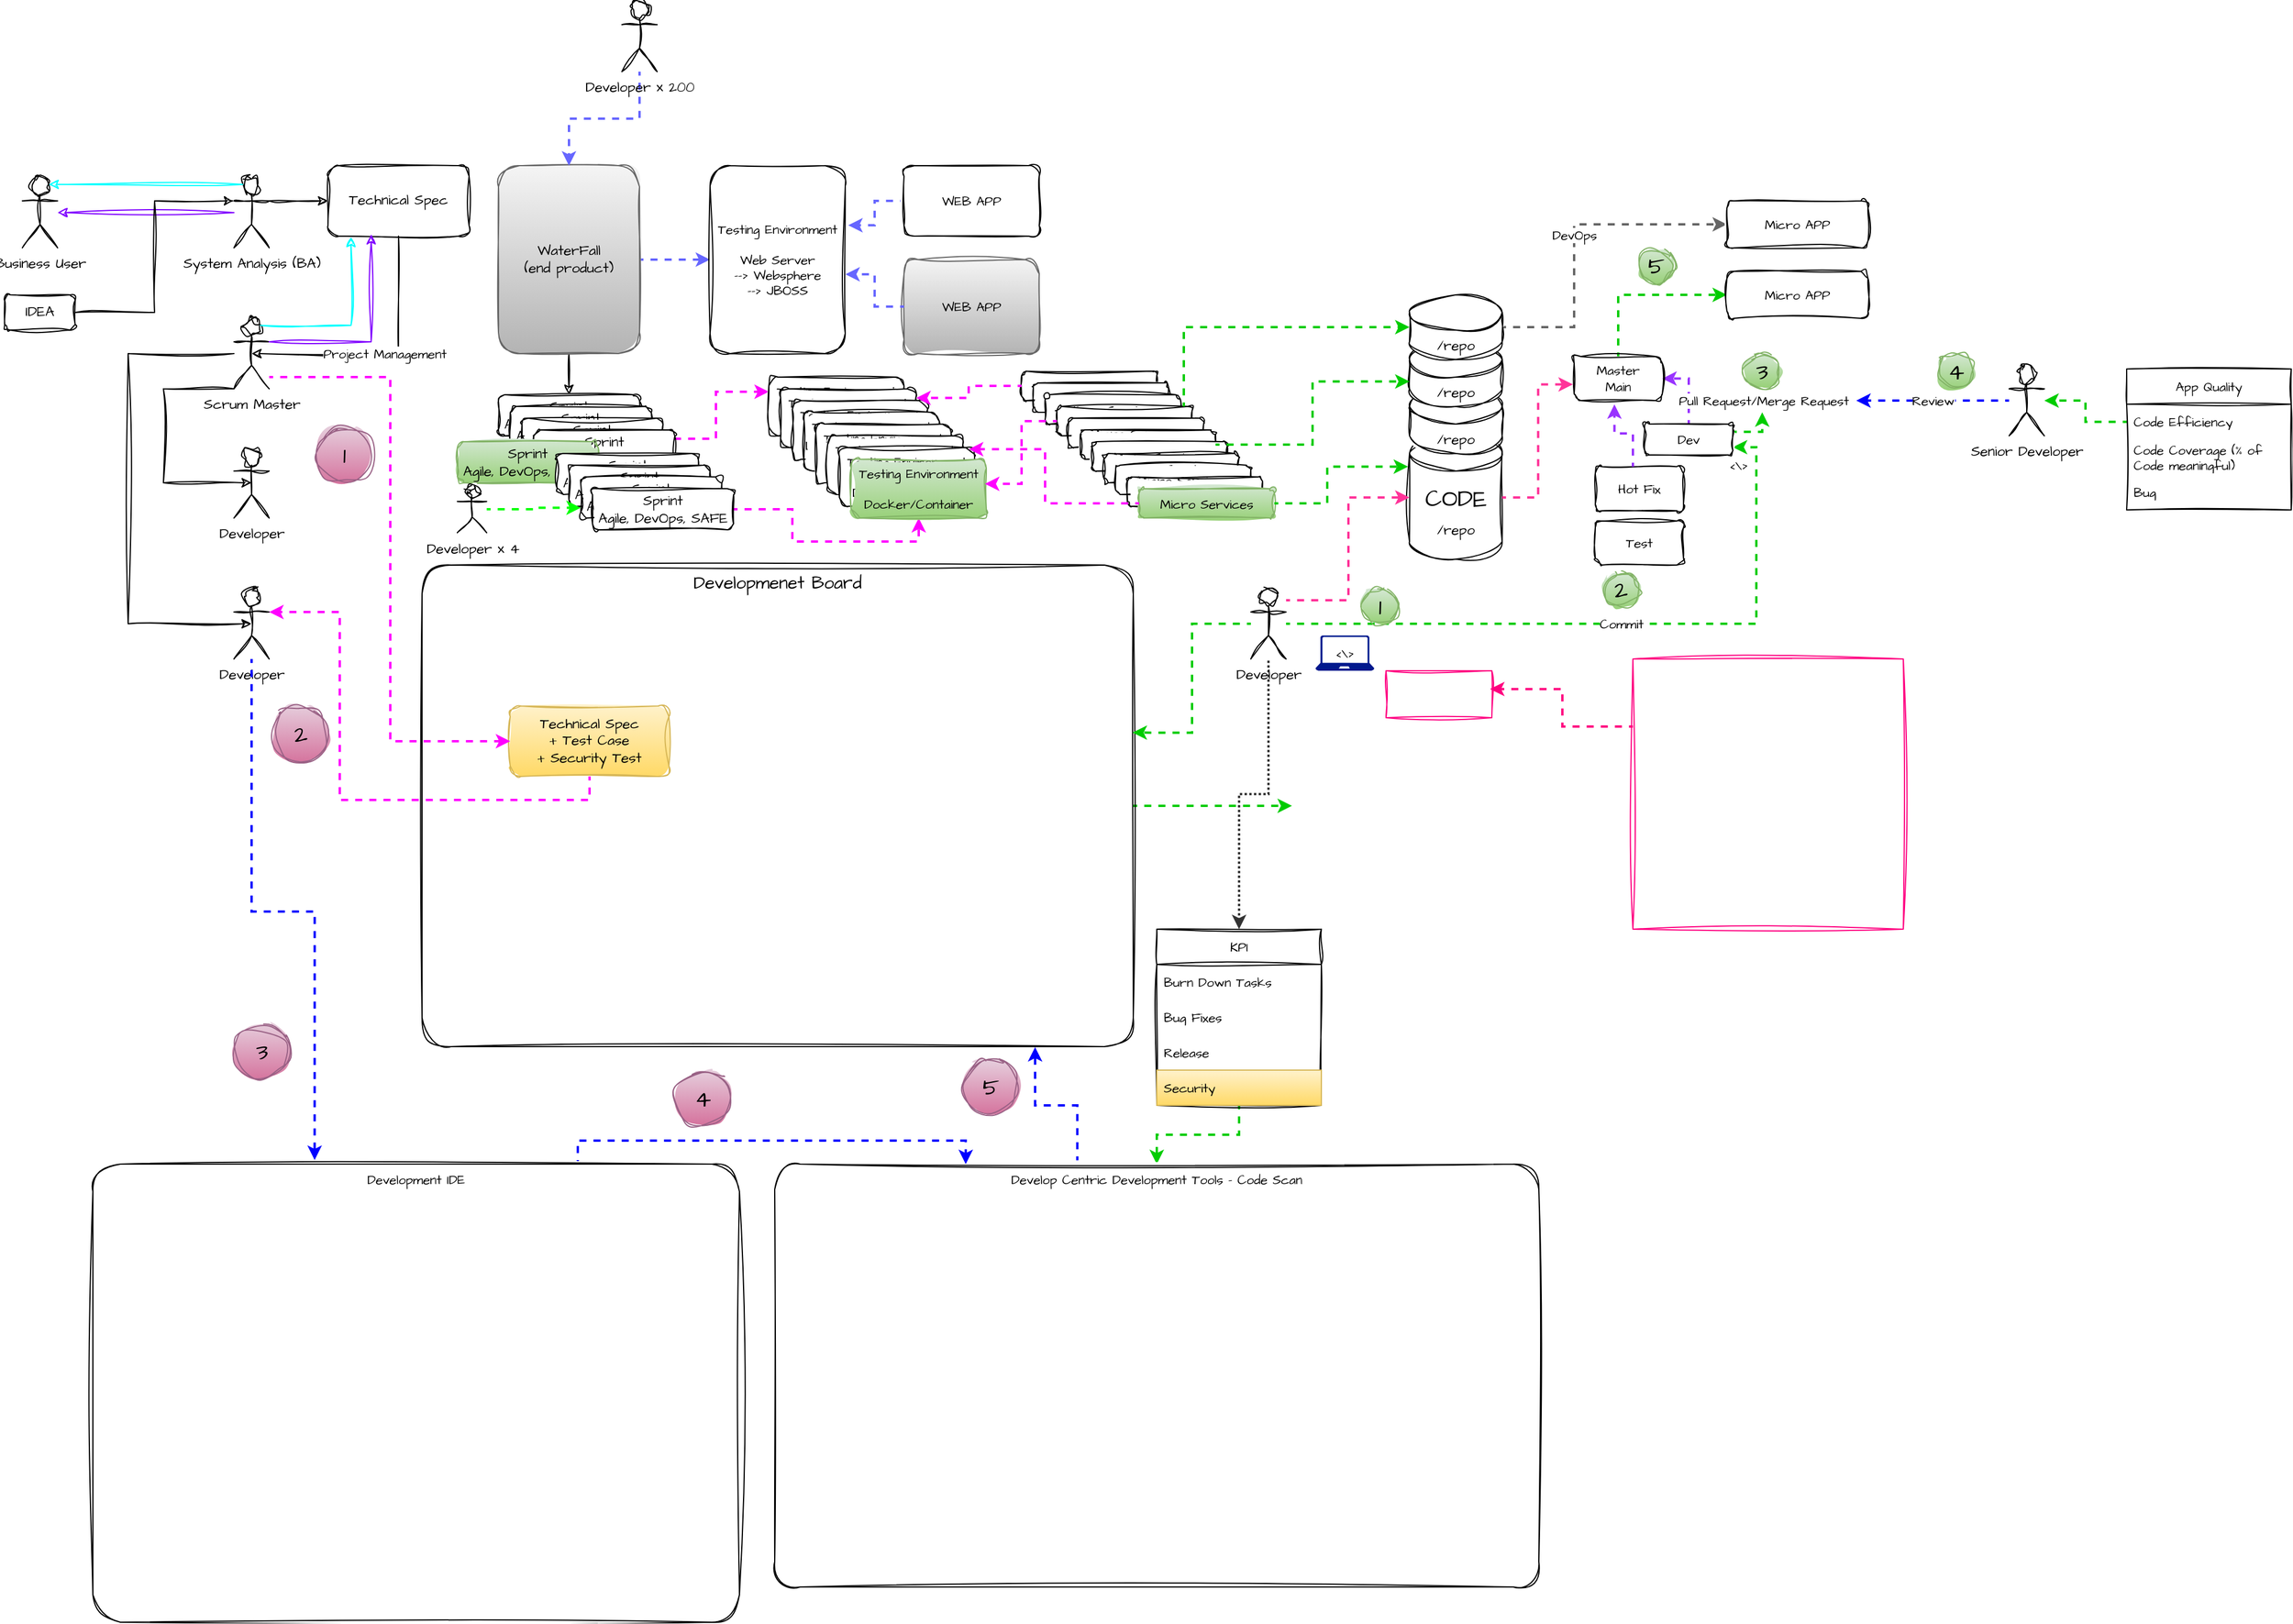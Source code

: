 <mxfile version="24.2.5" type="device">
  <diagram name="Page-1" id="nH35pbkmyYW25VktIWmX">
    <mxGraphModel dx="2286" dy="2002" grid="1" gridSize="10" guides="1" tooltips="1" connect="1" arrows="1" fold="1" page="1" pageScale="1" pageWidth="850" pageHeight="1100" math="0" shadow="0">
      <root>
        <mxCell id="0" />
        <mxCell id="1" parent="0" />
        <mxCell id="Q26DxxAGz66dSkfhx3pj-1" value="Developer" style="shape=umlActor;verticalLabelPosition=bottom;verticalAlign=top;html=1;outlineConnect=0;sketch=1;hachureGap=4;jiggle=2;curveFitting=1;fontFamily=Architects Daughter;fontSource=https%3A%2F%2Ffonts.googleapis.com%2Fcss%3Ffamily%3DArchitects%2BDaughter;" parent="1" vertex="1">
          <mxGeometry x="80" y="270" width="30" height="60" as="geometry" />
        </mxCell>
        <mxCell id="Q26DxxAGz66dSkfhx3pj-2" value="Developer" style="shape=umlActor;verticalLabelPosition=bottom;verticalAlign=top;html=1;outlineConnect=0;sketch=1;hachureGap=4;jiggle=2;curveFitting=1;fontFamily=Architects Daughter;fontSource=https%3A%2F%2Ffonts.googleapis.com%2Fcss%3Ffamily%3DArchitects%2BDaughter;" parent="1" vertex="1">
          <mxGeometry x="80" y="390" width="30" height="60" as="geometry" />
        </mxCell>
        <mxCell id="Q26DxxAGz66dSkfhx3pj-3" value="Scrum Master" style="shape=umlActor;verticalLabelPosition=bottom;verticalAlign=top;html=1;outlineConnect=0;sketch=1;hachureGap=4;jiggle=2;curveFitting=1;fontFamily=Architects Daughter;fontSource=https%3A%2F%2Ffonts.googleapis.com%2Fcss%3Ffamily%3DArchitects%2BDaughter;" parent="1" vertex="1">
          <mxGeometry x="80" y="160" width="30" height="60" as="geometry" />
        </mxCell>
        <mxCell id="Q26DxxAGz66dSkfhx3pj-8" style="edgeStyle=orthogonalEdgeStyle;rounded=0;sketch=1;hachureGap=4;jiggle=2;curveFitting=1;orthogonalLoop=1;jettySize=auto;html=1;exitX=1;exitY=0.333;exitDx=0;exitDy=0;exitPerimeter=0;fontFamily=Architects Daughter;fontSource=https%3A%2F%2Ffonts.googleapis.com%2Fcss%3Ffamily%3DArchitects%2BDaughter;" parent="1" source="Q26DxxAGz66dSkfhx3pj-4" target="Q26DxxAGz66dSkfhx3pj-9" edge="1">
          <mxGeometry relative="1" as="geometry">
            <mxPoint x="200" y="60" as="targetPoint" />
          </mxGeometry>
        </mxCell>
        <mxCell id="Q26DxxAGz66dSkfhx3pj-17" style="edgeStyle=orthogonalEdgeStyle;rounded=0;sketch=1;hachureGap=4;jiggle=2;curveFitting=1;orthogonalLoop=1;jettySize=auto;html=1;fontFamily=Architects Daughter;fontSource=https%3A%2F%2Ffonts.googleapis.com%2Fcss%3Ffamily%3DArchitects%2BDaughter;strokeColor=#7F00FF;" parent="1" source="Q26DxxAGz66dSkfhx3pj-4" target="Q26DxxAGz66dSkfhx3pj-5" edge="1">
          <mxGeometry relative="1" as="geometry" />
        </mxCell>
        <mxCell id="Q26DxxAGz66dSkfhx3pj-4" value="System Analysis (BA)" style="shape=umlActor;verticalLabelPosition=bottom;verticalAlign=top;html=1;outlineConnect=0;sketch=1;hachureGap=4;jiggle=2;curveFitting=1;fontFamily=Architects Daughter;fontSource=https%3A%2F%2Ffonts.googleapis.com%2Fcss%3Ffamily%3DArchitects%2BDaughter;" parent="1" vertex="1">
          <mxGeometry x="80" y="40" width="30" height="60" as="geometry" />
        </mxCell>
        <mxCell id="Q26DxxAGz66dSkfhx3pj-5" value="Business User" style="shape=umlActor;verticalLabelPosition=bottom;verticalAlign=top;html=1;outlineConnect=0;sketch=1;hachureGap=4;jiggle=2;curveFitting=1;fontFamily=Architects Daughter;fontSource=https%3A%2F%2Ffonts.googleapis.com%2Fcss%3Ffamily%3DArchitects%2BDaughter;" parent="1" vertex="1">
          <mxGeometry x="-100" y="40" width="30" height="60" as="geometry" />
        </mxCell>
        <mxCell id="Q26DxxAGz66dSkfhx3pj-6" value="IDEA" style="rounded=1;whiteSpace=wrap;html=1;sketch=1;hachureGap=4;jiggle=2;curveFitting=1;fontFamily=Architects Daughter;fontSource=https%3A%2F%2Ffonts.googleapis.com%2Fcss%3Ffamily%3DArchitects%2BDaughter;" parent="1" vertex="1">
          <mxGeometry x="-115" y="140" width="60" height="30" as="geometry" />
        </mxCell>
        <mxCell id="Q26DxxAGz66dSkfhx3pj-7" style="edgeStyle=orthogonalEdgeStyle;rounded=0;sketch=1;hachureGap=4;jiggle=2;curveFitting=1;orthogonalLoop=1;jettySize=auto;html=1;entryX=0;entryY=0.333;entryDx=0;entryDy=0;entryPerimeter=0;fontFamily=Architects Daughter;fontSource=https%3A%2F%2Ffonts.googleapis.com%2Fcss%3Ffamily%3DArchitects%2BDaughter;" parent="1" source="Q26DxxAGz66dSkfhx3pj-6" target="Q26DxxAGz66dSkfhx3pj-4" edge="1">
          <mxGeometry relative="1" as="geometry" />
        </mxCell>
        <mxCell id="Q26DxxAGz66dSkfhx3pj-9" value="Technical Spec" style="rounded=1;whiteSpace=wrap;html=1;sketch=1;hachureGap=4;jiggle=2;curveFitting=1;fontFamily=Architects Daughter;fontSource=https%3A%2F%2Ffonts.googleapis.com%2Fcss%3Ffamily%3DArchitects%2BDaughter;" parent="1" vertex="1">
          <mxGeometry x="160" y="30" width="120" height="60" as="geometry" />
        </mxCell>
        <mxCell id="Q26DxxAGz66dSkfhx3pj-10" value="Project Management" style="edgeStyle=orthogonalEdgeStyle;rounded=0;sketch=1;hachureGap=4;jiggle=2;curveFitting=1;orthogonalLoop=1;jettySize=auto;html=1;entryX=0.5;entryY=0.5;entryDx=0;entryDy=0;entryPerimeter=0;fontFamily=Architects Daughter;fontSource=https%3A%2F%2Ffonts.googleapis.com%2Fcss%3Ffamily%3DArchitects%2BDaughter;exitX=0.5;exitY=1;exitDx=0;exitDy=0;" parent="1" source="Q26DxxAGz66dSkfhx3pj-9" target="Q26DxxAGz66dSkfhx3pj-3" edge="1">
          <mxGeometry relative="1" as="geometry">
            <Array as="points">
              <mxPoint x="220" y="190" />
            </Array>
          </mxGeometry>
        </mxCell>
        <mxCell id="Q26DxxAGz66dSkfhx3pj-11" style="edgeStyle=orthogonalEdgeStyle;rounded=0;sketch=1;hachureGap=4;jiggle=2;curveFitting=1;orthogonalLoop=1;jettySize=auto;html=1;entryX=0.5;entryY=0.5;entryDx=0;entryDy=0;entryPerimeter=0;fontFamily=Architects Daughter;fontSource=https%3A%2F%2Ffonts.googleapis.com%2Fcss%3Ffamily%3DArchitects%2BDaughter;exitX=0;exitY=1;exitDx=0;exitDy=0;exitPerimeter=0;" parent="1" source="Q26DxxAGz66dSkfhx3pj-3" target="Q26DxxAGz66dSkfhx3pj-1" edge="1">
          <mxGeometry relative="1" as="geometry">
            <Array as="points">
              <mxPoint x="20" y="220" />
              <mxPoint x="20" y="300" />
            </Array>
          </mxGeometry>
        </mxCell>
        <mxCell id="Q26DxxAGz66dSkfhx3pj-12" style="edgeStyle=orthogonalEdgeStyle;rounded=0;sketch=1;hachureGap=4;jiggle=2;curveFitting=1;orthogonalLoop=1;jettySize=auto;html=1;entryX=0.5;entryY=0.5;entryDx=0;entryDy=0;entryPerimeter=0;fontFamily=Architects Daughter;fontSource=https%3A%2F%2Ffonts.googleapis.com%2Fcss%3Ffamily%3DArchitects%2BDaughter;" parent="1" source="Q26DxxAGz66dSkfhx3pj-3" target="Q26DxxAGz66dSkfhx3pj-2" edge="1">
          <mxGeometry relative="1" as="geometry">
            <Array as="points">
              <mxPoint x="-10" y="190" />
              <mxPoint x="-10" y="420" />
            </Array>
          </mxGeometry>
        </mxCell>
        <mxCell id="Q26DxxAGz66dSkfhx3pj-15" style="edgeStyle=orthogonalEdgeStyle;rounded=0;sketch=1;hachureGap=4;jiggle=2;curveFitting=1;orthogonalLoop=1;jettySize=auto;html=1;exitX=0.5;exitY=1;exitDx=0;exitDy=0;entryX=0.5;entryY=0;entryDx=0;entryDy=0;fontFamily=Architects Daughter;fontSource=https%3A%2F%2Ffonts.googleapis.com%2Fcss%3Ffamily%3DArchitects%2BDaughter;" parent="1" source="Q26DxxAGz66dSkfhx3pj-13" target="Q26DxxAGz66dSkfhx3pj-14" edge="1">
          <mxGeometry relative="1" as="geometry" />
        </mxCell>
        <mxCell id="Q26DxxAGz66dSkfhx3pj-41" style="edgeStyle=orthogonalEdgeStyle;rounded=0;hachureGap=4;orthogonalLoop=1;jettySize=auto;html=1;exitX=1;exitY=0.5;exitDx=0;exitDy=0;entryX=0;entryY=0.5;entryDx=0;entryDy=0;dashed=1;strokeColor=#6666FF;strokeWidth=2;align=center;verticalAlign=middle;fontFamily=Architects Daughter;fontSource=https%3A%2F%2Ffonts.googleapis.com%2Fcss%3Ffamily%3DArchitects%2BDaughter;fontSize=11;fontColor=default;labelBackgroundColor=default;endArrow=classic;flowAnimation=1;" parent="1" source="Q26DxxAGz66dSkfhx3pj-13" target="Q26DxxAGz66dSkfhx3pj-36" edge="1">
          <mxGeometry relative="1" as="geometry" />
        </mxCell>
        <mxCell id="Q26DxxAGz66dSkfhx3pj-13" value="WaterFall&lt;br&gt;(end product)" style="rounded=1;whiteSpace=wrap;html=1;sketch=1;hachureGap=4;jiggle=2;curveFitting=1;fontFamily=Architects Daughter;fontSource=https%3A%2F%2Ffonts.googleapis.com%2Fcss%3Ffamily%3DArchitects%2BDaughter;fillColor=#f5f5f5;gradientColor=#b3b3b3;strokeColor=#666666;" parent="1" vertex="1">
          <mxGeometry x="305" y="30" width="120" height="160" as="geometry" />
        </mxCell>
        <mxCell id="Q26DxxAGz66dSkfhx3pj-14" value="Sprint&lt;br&gt;Agile, DevOps, SAFE" style="rounded=1;whiteSpace=wrap;html=1;sketch=1;hachureGap=4;jiggle=2;curveFitting=1;fontFamily=Architects Daughter;fontSource=https%3A%2F%2Ffonts.googleapis.com%2Fcss%3Ffamily%3DArchitects%2BDaughter;" parent="1" vertex="1">
          <mxGeometry x="305" y="225" width="120" height="35" as="geometry" />
        </mxCell>
        <mxCell id="Q26DxxAGz66dSkfhx3pj-16" style="edgeStyle=orthogonalEdgeStyle;rounded=0;sketch=1;hachureGap=4;jiggle=2;curveFitting=1;orthogonalLoop=1;jettySize=auto;html=1;exitX=1;exitY=0.333;exitDx=0;exitDy=0;exitPerimeter=0;entryX=0.306;entryY=0.976;entryDx=0;entryDy=0;entryPerimeter=0;fontFamily=Architects Daughter;fontSource=https%3A%2F%2Ffonts.googleapis.com%2Fcss%3Ffamily%3DArchitects%2BDaughter;strokeColor=#7F00FF;" parent="1" source="Q26DxxAGz66dSkfhx3pj-3" target="Q26DxxAGz66dSkfhx3pj-9" edge="1">
          <mxGeometry relative="1" as="geometry" />
        </mxCell>
        <mxCell id="Q26DxxAGz66dSkfhx3pj-18" value="Sprint&lt;br&gt;Agile, DevOps, SAFE" style="rounded=1;whiteSpace=wrap;html=1;sketch=1;hachureGap=4;jiggle=2;curveFitting=1;fontFamily=Architects Daughter;fontSource=https%3A%2F%2Ffonts.googleapis.com%2Fcss%3Ffamily%3DArchitects%2BDaughter;" parent="1" vertex="1">
          <mxGeometry x="315" y="235" width="120" height="35" as="geometry" />
        </mxCell>
        <mxCell id="Q26DxxAGz66dSkfhx3pj-43" style="edgeStyle=orthogonalEdgeStyle;rounded=0;hachureGap=4;orthogonalLoop=1;jettySize=auto;html=1;entryX=0;entryY=0.25;entryDx=0;entryDy=0;dashed=1;strokeColor=#FF00FF;strokeWidth=2;align=center;verticalAlign=middle;fontFamily=Architects Daughter;fontSource=https%3A%2F%2Ffonts.googleapis.com%2Fcss%3Ffamily%3DArchitects%2BDaughter;fontSize=11;fontColor=default;labelBackgroundColor=default;endArrow=classic;flowAnimation=1;" parent="1" source="Q26DxxAGz66dSkfhx3pj-19" target="Q26DxxAGz66dSkfhx3pj-42" edge="1">
          <mxGeometry relative="1" as="geometry" />
        </mxCell>
        <mxCell id="Q26DxxAGz66dSkfhx3pj-19" value="Sprint&lt;br&gt;Agile, DevOps, SAFE" style="rounded=1;whiteSpace=wrap;html=1;sketch=1;hachureGap=4;jiggle=2;curveFitting=1;fontFamily=Architects Daughter;fontSource=https%3A%2F%2Ffonts.googleapis.com%2Fcss%3Ffamily%3DArchitects%2BDaughter;" parent="1" vertex="1">
          <mxGeometry x="325" y="245" width="120" height="35" as="geometry" />
        </mxCell>
        <mxCell id="Q26DxxAGz66dSkfhx3pj-20" value="Sprint&lt;br&gt;Agile, DevOps, SAFE" style="rounded=1;whiteSpace=wrap;html=1;sketch=1;hachureGap=4;jiggle=2;curveFitting=1;fontFamily=Architects Daughter;fontSource=https%3A%2F%2Ffonts.googleapis.com%2Fcss%3Ffamily%3DArchitects%2BDaughter;" parent="1" vertex="1">
          <mxGeometry x="335" y="255" width="120" height="35" as="geometry" />
        </mxCell>
        <mxCell id="Q26DxxAGz66dSkfhx3pj-21" value="Sprint&lt;br&gt;Agile, DevOps, SAFE" style="rounded=1;whiteSpace=wrap;html=1;sketch=1;hachureGap=4;jiggle=2;curveFitting=1;fontFamily=Architects Daughter;fontSource=https%3A%2F%2Ffonts.googleapis.com%2Fcss%3Ffamily%3DArchitects%2BDaughter;fillColor=#d5e8d4;gradientColor=#97d077;strokeColor=#82b366;labelBackgroundColor=none;" parent="1" vertex="1">
          <mxGeometry x="270" y="265" width="120" height="35" as="geometry" />
        </mxCell>
        <mxCell id="Q26DxxAGz66dSkfhx3pj-22" value="Sprint&lt;br&gt;Agile, DevOps, SAFE" style="rounded=1;whiteSpace=wrap;html=1;sketch=1;hachureGap=4;jiggle=2;curveFitting=1;fontFamily=Architects Daughter;fontSource=https%3A%2F%2Ffonts.googleapis.com%2Fcss%3Ffamily%3DArchitects%2BDaughter;" parent="1" vertex="1">
          <mxGeometry x="355" y="275" width="120" height="35" as="geometry" />
        </mxCell>
        <mxCell id="Q26DxxAGz66dSkfhx3pj-23" value="Sprint&lt;br&gt;Agile, DevOps, SAFE" style="rounded=1;whiteSpace=wrap;html=1;sketch=1;hachureGap=4;jiggle=2;curveFitting=1;fontFamily=Architects Daughter;fontSource=https%3A%2F%2Ffonts.googleapis.com%2Fcss%3Ffamily%3DArchitects%2BDaughter;" parent="1" vertex="1">
          <mxGeometry x="365" y="285" width="120" height="35" as="geometry" />
        </mxCell>
        <mxCell id="Q26DxxAGz66dSkfhx3pj-24" value="Sprint&lt;br&gt;Agile, DevOps, SAFE" style="rounded=1;whiteSpace=wrap;html=1;sketch=1;hachureGap=4;jiggle=2;curveFitting=1;fontFamily=Architects Daughter;fontSource=https%3A%2F%2Ffonts.googleapis.com%2Fcss%3Ffamily%3DArchitects%2BDaughter;" parent="1" vertex="1">
          <mxGeometry x="375" y="295" width="120" height="35" as="geometry" />
        </mxCell>
        <mxCell id="Q26DxxAGz66dSkfhx3pj-51" style="edgeStyle=orthogonalEdgeStyle;rounded=0;hachureGap=4;orthogonalLoop=1;jettySize=auto;html=1;dashed=1;strokeColor=#FF00FF;strokeWidth=2;align=center;verticalAlign=middle;fontFamily=Architects Daughter;fontSource=https%3A%2F%2Ffonts.googleapis.com%2Fcss%3Ffamily%3DArchitects%2BDaughter;fontSize=11;fontColor=default;labelBackgroundColor=default;endArrow=classic;flowAnimation=1;entryX=0.5;entryY=1;entryDx=0;entryDy=0;" parent="1" source="Q26DxxAGz66dSkfhx3pj-25" target="Q26DxxAGz66dSkfhx3pj-50" edge="1">
          <mxGeometry relative="1" as="geometry" />
        </mxCell>
        <mxCell id="Q26DxxAGz66dSkfhx3pj-25" value="Sprint&lt;br&gt;Agile, DevOps, SAFE" style="rounded=1;whiteSpace=wrap;html=1;sketch=1;hachureGap=4;jiggle=2;curveFitting=1;fontFamily=Architects Daughter;fontSource=https%3A%2F%2Ffonts.googleapis.com%2Fcss%3Ffamily%3DArchitects%2BDaughter;" parent="1" vertex="1">
          <mxGeometry x="385" y="305" width="120" height="35" as="geometry" />
        </mxCell>
        <mxCell id="Q26DxxAGz66dSkfhx3pj-26" style="edgeStyle=orthogonalEdgeStyle;rounded=0;sketch=1;hachureGap=4;jiggle=2;curveFitting=1;orthogonalLoop=1;jettySize=auto;html=1;exitX=0.75;exitY=0.1;exitDx=0;exitDy=0;exitPerimeter=0;entryX=0.163;entryY=1.014;entryDx=0;entryDy=0;entryPerimeter=0;fontFamily=Architects Daughter;fontSource=https%3A%2F%2Ffonts.googleapis.com%2Fcss%3Ffamily%3DArchitects%2BDaughter;strokeColor=#00FFFF;" parent="1" source="Q26DxxAGz66dSkfhx3pj-3" target="Q26DxxAGz66dSkfhx3pj-9" edge="1">
          <mxGeometry relative="1" as="geometry" />
        </mxCell>
        <mxCell id="Q26DxxAGz66dSkfhx3pj-28" style="edgeStyle=orthogonalEdgeStyle;rounded=0;sketch=1;hachureGap=4;jiggle=2;curveFitting=1;orthogonalLoop=1;jettySize=auto;html=1;exitX=0.25;exitY=0.1;exitDx=0;exitDy=0;exitPerimeter=0;entryX=0.75;entryY=0.1;entryDx=0;entryDy=0;entryPerimeter=0;fontFamily=Architects Daughter;fontSource=https%3A%2F%2Ffonts.googleapis.com%2Fcss%3Ffamily%3DArchitects%2BDaughter;fillColor=#dae8fc;gradientColor=#7ea6e0;strokeColor=#00FFFF;" parent="1" source="Q26DxxAGz66dSkfhx3pj-4" target="Q26DxxAGz66dSkfhx3pj-5" edge="1">
          <mxGeometry relative="1" as="geometry" />
        </mxCell>
        <mxCell id="Q26DxxAGz66dSkfhx3pj-72" style="edgeStyle=orthogonalEdgeStyle;rounded=0;hachureGap=4;orthogonalLoop=1;jettySize=auto;html=1;dashed=1;strokeColor=#00CC00;strokeWidth=2;align=center;verticalAlign=middle;fontFamily=Architects Daughter;fontSource=https%3A%2F%2Ffonts.googleapis.com%2Fcss%3Ffamily%3DArchitects%2BDaughter;fontSize=11;fontColor=default;labelBackgroundColor=default;endArrow=classic;flowAnimation=1;" parent="1" source="Q26DxxAGz66dSkfhx3pj-30" target="Q26DxxAGz66dSkfhx3pj-71" edge="1">
          <mxGeometry relative="1" as="geometry" />
        </mxCell>
        <mxCell id="Q26DxxAGz66dSkfhx3pj-30" value="Developmenet Board" style="rounded=1;whiteSpace=wrap;html=1;sketch=1;hachureGap=4;jiggle=2;curveFitting=1;fontFamily=Architects Daughter;fontSource=https%3A%2F%2Ffonts.googleapis.com%2Fcss%3Ffamily%3DArchitects%2BDaughter;arcSize=6;verticalAlign=top;fontSize=15;" parent="1" vertex="1">
          <mxGeometry x="240" y="370" width="605" height="410" as="geometry" />
        </mxCell>
        <mxCell id="2GGadmG2Hr-8ba0pzsTH-3" style="edgeStyle=orthogonalEdgeStyle;rounded=0;hachureGap=4;orthogonalLoop=1;jettySize=auto;html=1;entryX=0.343;entryY=-0.009;entryDx=0;entryDy=0;dashed=1;strokeColor=#0000FF;strokeWidth=2;align=center;verticalAlign=middle;fontFamily=Architects Daughter;fontSource=https%3A%2F%2Ffonts.googleapis.com%2Fcss%3Ffamily%3DArchitects%2BDaughter;fontSize=11;fontColor=default;labelBackgroundColor=default;endArrow=classic;flowAnimation=1;entryPerimeter=0;" parent="1" source="Q26DxxAGz66dSkfhx3pj-2" target="2GGadmG2Hr-8ba0pzsTH-1" edge="1">
          <mxGeometry relative="1" as="geometry" />
        </mxCell>
        <mxCell id="Q26DxxAGz66dSkfhx3pj-31" value="" style="shape=image;verticalLabelPosition=bottom;labelBackgroundColor=default;verticalAlign=top;aspect=fixed;imageAspect=0;image=https://images.ctfassets.net/rz1oowkt5gyp/4kCNudjaBYj90CGgG7Lict/cbafa67336b2007278f50d99ceabfb22/Boards_2x.png;" parent="1" vertex="1">
          <mxGeometry x="260" y="406.48" width="566.39" height="353.52" as="geometry" />
        </mxCell>
        <mxCell id="Q26DxxAGz66dSkfhx3pj-32" value="Technical Spec&lt;br&gt;+ Test Case&lt;br&gt;+ Security Test" style="rounded=1;whiteSpace=wrap;html=1;sketch=1;hachureGap=4;jiggle=2;curveFitting=1;fontFamily=Architects Daughter;fontSource=https%3A%2F%2Ffonts.googleapis.com%2Fcss%3Ffamily%3DArchitects%2BDaughter;fillColor=#fff2cc;gradientColor=#ffd966;strokeColor=#d6b656;" parent="1" vertex="1">
          <mxGeometry x="315" y="490" width="135" height="60" as="geometry" />
        </mxCell>
        <mxCell id="Q26DxxAGz66dSkfhx3pj-33" style="edgeStyle=orthogonalEdgeStyle;rounded=0;hachureGap=4;orthogonalLoop=1;jettySize=auto;html=1;entryX=0;entryY=0.5;entryDx=0;entryDy=0;fontFamily=Architects Daughter;fontSource=https%3A%2F%2Ffonts.googleapis.com%2Fcss%3Ffamily%3DArchitects%2BDaughter;flowAnimation=1;dashed=1;strokeWidth=2;strokeColor=#FF00FF;" parent="1" source="Q26DxxAGz66dSkfhx3pj-3" target="Q26DxxAGz66dSkfhx3pj-32" edge="1">
          <mxGeometry relative="1" as="geometry">
            <Array as="points">
              <mxPoint x="213" y="210" />
              <mxPoint x="213" y="520" />
            </Array>
          </mxGeometry>
        </mxCell>
        <mxCell id="Q26DxxAGz66dSkfhx3pj-35" style="edgeStyle=orthogonalEdgeStyle;rounded=0;hachureGap=4;orthogonalLoop=1;jettySize=auto;html=1;exitX=0.5;exitY=1;exitDx=0;exitDy=0;entryX=1;entryY=0.333;entryDx=0;entryDy=0;entryPerimeter=0;dashed=1;strokeColor=#FF00FF;strokeWidth=2;align=center;verticalAlign=middle;fontFamily=Architects Daughter;fontSource=https%3A%2F%2Ffonts.googleapis.com%2Fcss%3Ffamily%3DArchitects%2BDaughter;fontSize=11;fontColor=default;labelBackgroundColor=default;endArrow=classic;flowAnimation=1;" parent="1" source="Q26DxxAGz66dSkfhx3pj-32" target="Q26DxxAGz66dSkfhx3pj-2" edge="1">
          <mxGeometry relative="1" as="geometry">
            <Array as="points">
              <mxPoint x="383" y="570" />
              <mxPoint x="170" y="570" />
              <mxPoint x="170" y="410" />
            </Array>
          </mxGeometry>
        </mxCell>
        <mxCell id="Q26DxxAGz66dSkfhx3pj-36" value="Testing Environment&lt;div&gt;&lt;br&gt;Web Server&lt;br&gt;--&amp;gt; Websphere&lt;br&gt;--&amp;gt; JBOSS&lt;/div&gt;" style="rounded=1;whiteSpace=wrap;html=1;sketch=1;hachureGap=4;jiggle=2;curveFitting=1;fontFamily=Architects Daughter;fontSource=https%3A%2F%2Ffonts.googleapis.com%2Fcss%3Ffamily%3DArchitects%2BDaughter;fontSize=11;fontColor=default;labelBackgroundColor=default;" parent="1" vertex="1">
          <mxGeometry x="485" y="30" width="115" height="160" as="geometry" />
        </mxCell>
        <mxCell id="Q26DxxAGz66dSkfhx3pj-39" style="edgeStyle=orthogonalEdgeStyle;rounded=0;hachureGap=4;orthogonalLoop=1;jettySize=auto;html=1;dashed=1;strokeColor=#6666FF;strokeWidth=2;align=center;verticalAlign=middle;fontFamily=Architects Daughter;fontSource=https%3A%2F%2Ffonts.googleapis.com%2Fcss%3Ffamily%3DArchitects%2BDaughter;fontSize=11;fontColor=default;labelBackgroundColor=default;endArrow=classic;flowAnimation=1;entryX=1.022;entryY=0.317;entryDx=0;entryDy=0;entryPerimeter=0;" parent="1" source="Q26DxxAGz66dSkfhx3pj-37" target="Q26DxxAGz66dSkfhx3pj-36" edge="1">
          <mxGeometry relative="1" as="geometry" />
        </mxCell>
        <mxCell id="Q26DxxAGz66dSkfhx3pj-37" value="WEB APP" style="rounded=1;whiteSpace=wrap;html=1;sketch=1;hachureGap=4;jiggle=2;curveFitting=1;fontFamily=Architects Daughter;fontSource=https%3A%2F%2Ffonts.googleapis.com%2Fcss%3Ffamily%3DArchitects%2BDaughter;fontSize=11;fontColor=default;labelBackgroundColor=default;" parent="1" vertex="1">
          <mxGeometry x="650" y="30" width="115" height="60" as="geometry" />
        </mxCell>
        <mxCell id="Q26DxxAGz66dSkfhx3pj-38" value="WEB APP" style="rounded=1;whiteSpace=wrap;html=1;sketch=1;hachureGap=4;jiggle=2;curveFitting=1;fontFamily=Architects Daughter;fontSource=https%3A%2F%2Ffonts.googleapis.com%2Fcss%3Ffamily%3DArchitects%2BDaughter;fontSize=11;labelBackgroundColor=none;fillColor=#f5f5f5;gradientColor=#b3b3b3;strokeColor=#666666;" parent="1" vertex="1">
          <mxGeometry x="650" y="110" width="115" height="80" as="geometry" />
        </mxCell>
        <mxCell id="Q26DxxAGz66dSkfhx3pj-40" style="edgeStyle=orthogonalEdgeStyle;rounded=0;hachureGap=4;orthogonalLoop=1;jettySize=auto;html=1;entryX=1.001;entryY=0.578;entryDx=0;entryDy=0;entryPerimeter=0;dashed=1;strokeColor=#6666FF;strokeWidth=2;align=center;verticalAlign=middle;fontFamily=Architects Daughter;fontSource=https%3A%2F%2Ffonts.googleapis.com%2Fcss%3Ffamily%3DArchitects%2BDaughter;fontSize=11;fontColor=default;labelBackgroundColor=default;endArrow=classic;flowAnimation=1;" parent="1" source="Q26DxxAGz66dSkfhx3pj-38" target="Q26DxxAGz66dSkfhx3pj-36" edge="1">
          <mxGeometry relative="1" as="geometry" />
        </mxCell>
        <mxCell id="Q26DxxAGz66dSkfhx3pj-42" value="Testing Environment&lt;div&gt;&lt;br&gt;Docker/Container&lt;/div&gt;" style="rounded=1;whiteSpace=wrap;html=1;sketch=1;hachureGap=4;jiggle=2;curveFitting=1;fontFamily=Architects Daughter;fontSource=https%3A%2F%2Ffonts.googleapis.com%2Fcss%3Ffamily%3DArchitects%2BDaughter;fontSize=11;fontColor=default;labelBackgroundColor=default;" parent="1" vertex="1">
          <mxGeometry x="535" y="210" width="115" height="50" as="geometry" />
        </mxCell>
        <mxCell id="Q26DxxAGz66dSkfhx3pj-44" value="Testing Environment&lt;div&gt;&lt;br&gt;Docker/Container&lt;/div&gt;" style="rounded=1;whiteSpace=wrap;html=1;sketch=1;hachureGap=4;jiggle=2;curveFitting=1;fontFamily=Architects Daughter;fontSource=https%3A%2F%2Ffonts.googleapis.com%2Fcss%3Ffamily%3DArchitects%2BDaughter;fontSize=11;fontColor=default;labelBackgroundColor=default;" parent="1" vertex="1">
          <mxGeometry x="545" y="220" width="115" height="50" as="geometry" />
        </mxCell>
        <mxCell id="Q26DxxAGz66dSkfhx3pj-45" value="Testing Environment&lt;div&gt;&lt;br&gt;Docker/Container&lt;/div&gt;" style="rounded=1;whiteSpace=wrap;html=1;sketch=1;hachureGap=4;jiggle=2;curveFitting=1;fontFamily=Architects Daughter;fontSource=https%3A%2F%2Ffonts.googleapis.com%2Fcss%3Ffamily%3DArchitects%2BDaughter;fontSize=11;fontColor=default;labelBackgroundColor=default;" parent="1" vertex="1">
          <mxGeometry x="555" y="230" width="115" height="50" as="geometry" />
        </mxCell>
        <mxCell id="Q26DxxAGz66dSkfhx3pj-46" value="Testing Environment&lt;div&gt;&lt;br&gt;Docker/Container&lt;/div&gt;" style="rounded=1;whiteSpace=wrap;html=1;sketch=1;hachureGap=4;jiggle=2;curveFitting=1;fontFamily=Architects Daughter;fontSource=https%3A%2F%2Ffonts.googleapis.com%2Fcss%3Ffamily%3DArchitects%2BDaughter;fontSize=11;fontColor=default;labelBackgroundColor=default;" parent="1" vertex="1">
          <mxGeometry x="565" y="240" width="115" height="50" as="geometry" />
        </mxCell>
        <mxCell id="Q26DxxAGz66dSkfhx3pj-47" value="Testing Environment&lt;div&gt;&lt;br&gt;Docker/Container&lt;/div&gt;" style="rounded=1;whiteSpace=wrap;html=1;sketch=1;hachureGap=4;jiggle=2;curveFitting=1;fontFamily=Architects Daughter;fontSource=https%3A%2F%2Ffonts.googleapis.com%2Fcss%3Ffamily%3DArchitects%2BDaughter;fontSize=11;fontColor=default;labelBackgroundColor=default;" parent="1" vertex="1">
          <mxGeometry x="575" y="250" width="115" height="50" as="geometry" />
        </mxCell>
        <mxCell id="Q26DxxAGz66dSkfhx3pj-48" value="Testing Environment&lt;div&gt;&lt;br&gt;Docker/Container&lt;/div&gt;" style="rounded=1;whiteSpace=wrap;html=1;sketch=1;hachureGap=4;jiggle=2;curveFitting=1;fontFamily=Architects Daughter;fontSource=https%3A%2F%2Ffonts.googleapis.com%2Fcss%3Ffamily%3DArchitects%2BDaughter;fontSize=11;fontColor=default;labelBackgroundColor=default;" parent="1" vertex="1">
          <mxGeometry x="585" y="260" width="115" height="50" as="geometry" />
        </mxCell>
        <mxCell id="Q26DxxAGz66dSkfhx3pj-49" value="Testing Environment&lt;div&gt;&lt;br&gt;Docker/Container&lt;/div&gt;" style="rounded=1;whiteSpace=wrap;html=1;sketch=1;hachureGap=4;jiggle=2;curveFitting=1;fontFamily=Architects Daughter;fontSource=https%3A%2F%2Ffonts.googleapis.com%2Fcss%3Ffamily%3DArchitects%2BDaughter;fontSize=11;fontColor=default;labelBackgroundColor=default;" parent="1" vertex="1">
          <mxGeometry x="595" y="270" width="115" height="50" as="geometry" />
        </mxCell>
        <mxCell id="Q26DxxAGz66dSkfhx3pj-50" value="Testing Environment&lt;div&gt;&lt;br&gt;Docker/Container&lt;/div&gt;" style="rounded=1;whiteSpace=wrap;html=1;sketch=1;hachureGap=4;jiggle=2;curveFitting=1;fontFamily=Architects Daughter;fontSource=https%3A%2F%2Ffonts.googleapis.com%2Fcss%3Ffamily%3DArchitects%2BDaughter;fontSize=11;labelBackgroundColor=none;fillColor=#d5e8d4;gradientColor=#97d077;strokeColor=#82b366;" parent="1" vertex="1">
          <mxGeometry x="605" y="280" width="115" height="50" as="geometry" />
        </mxCell>
        <mxCell id="Q26DxxAGz66dSkfhx3pj-52" value="Micro Services" style="rounded=1;whiteSpace=wrap;html=1;sketch=1;hachureGap=4;jiggle=2;curveFitting=1;fontFamily=Architects Daughter;fontSource=https%3A%2F%2Ffonts.googleapis.com%2Fcss%3Ffamily%3DArchitects%2BDaughter;fontSize=11;fontColor=default;labelBackgroundColor=default;" parent="1" vertex="1">
          <mxGeometry x="750" y="205" width="115" height="25" as="geometry" />
        </mxCell>
        <mxCell id="Q26DxxAGz66dSkfhx3pj-53" value="Micro Services" style="rounded=1;whiteSpace=wrap;html=1;sketch=1;hachureGap=4;jiggle=2;curveFitting=1;fontFamily=Architects Daughter;fontSource=https%3A%2F%2Ffonts.googleapis.com%2Fcss%3Ffamily%3DArchitects%2BDaughter;fontSize=11;fontColor=default;labelBackgroundColor=default;" parent="1" vertex="1">
          <mxGeometry x="760" y="215" width="115" height="25" as="geometry" />
        </mxCell>
        <mxCell id="Q26DxxAGz66dSkfhx3pj-54" value="Micro Services" style="rounded=1;whiteSpace=wrap;html=1;sketch=1;hachureGap=4;jiggle=2;curveFitting=1;fontFamily=Architects Daughter;fontSource=https%3A%2F%2Ffonts.googleapis.com%2Fcss%3Ffamily%3DArchitects%2BDaughter;fontSize=11;fontColor=default;labelBackgroundColor=default;" parent="1" vertex="1">
          <mxGeometry x="770" y="225" width="115" height="25" as="geometry" />
        </mxCell>
        <mxCell id="Q26DxxAGz66dSkfhx3pj-55" value="Micro Services" style="rounded=1;whiteSpace=wrap;html=1;sketch=1;hachureGap=4;jiggle=2;curveFitting=1;fontFamily=Architects Daughter;fontSource=https%3A%2F%2Ffonts.googleapis.com%2Fcss%3Ffamily%3DArchitects%2BDaughter;fontSize=11;fontColor=default;labelBackgroundColor=default;" parent="1" vertex="1">
          <mxGeometry x="780" y="235" width="115" height="25" as="geometry" />
        </mxCell>
        <mxCell id="Q26DxxAGz66dSkfhx3pj-56" value="Micro Services" style="rounded=1;whiteSpace=wrap;html=1;sketch=1;hachureGap=4;jiggle=2;curveFitting=1;fontFamily=Architects Daughter;fontSource=https%3A%2F%2Ffonts.googleapis.com%2Fcss%3Ffamily%3DArchitects%2BDaughter;fontSize=11;fontColor=default;labelBackgroundColor=default;" parent="1" vertex="1">
          <mxGeometry x="790" y="245" width="115" height="25" as="geometry" />
        </mxCell>
        <mxCell id="Q26DxxAGz66dSkfhx3pj-57" value="Micro Services" style="rounded=1;whiteSpace=wrap;html=1;sketch=1;hachureGap=4;jiggle=2;curveFitting=1;fontFamily=Architects Daughter;fontSource=https%3A%2F%2Ffonts.googleapis.com%2Fcss%3Ffamily%3DArchitects%2BDaughter;fontSize=11;fontColor=default;labelBackgroundColor=default;" parent="1" vertex="1">
          <mxGeometry x="800" y="255" width="115" height="25" as="geometry" />
        </mxCell>
        <mxCell id="Q26DxxAGz66dSkfhx3pj-58" value="Micro Services" style="rounded=1;whiteSpace=wrap;html=1;sketch=1;hachureGap=4;jiggle=2;curveFitting=1;fontFamily=Architects Daughter;fontSource=https%3A%2F%2Ffonts.googleapis.com%2Fcss%3Ffamily%3DArchitects%2BDaughter;fontSize=11;fontColor=default;labelBackgroundColor=default;" parent="1" vertex="1">
          <mxGeometry x="810" y="265" width="115" height="25" as="geometry" />
        </mxCell>
        <mxCell id="Q26DxxAGz66dSkfhx3pj-59" value="Micro Services" style="rounded=1;whiteSpace=wrap;html=1;sketch=1;hachureGap=4;jiggle=2;curveFitting=1;fontFamily=Architects Daughter;fontSource=https%3A%2F%2Ffonts.googleapis.com%2Fcss%3Ffamily%3DArchitects%2BDaughter;fontSize=11;fontColor=default;labelBackgroundColor=default;" parent="1" vertex="1">
          <mxGeometry x="820" y="275" width="115" height="25" as="geometry" />
        </mxCell>
        <mxCell id="Q26DxxAGz66dSkfhx3pj-60" value="Micro Services" style="rounded=1;whiteSpace=wrap;html=1;sketch=1;hachureGap=4;jiggle=2;curveFitting=1;fontFamily=Architects Daughter;fontSource=https%3A%2F%2Ffonts.googleapis.com%2Fcss%3Ffamily%3DArchitects%2BDaughter;fontSize=11;fontColor=default;labelBackgroundColor=default;" parent="1" vertex="1">
          <mxGeometry x="830" y="285" width="115" height="25" as="geometry" />
        </mxCell>
        <mxCell id="Q26DxxAGz66dSkfhx3pj-61" value="Micro Services" style="rounded=1;whiteSpace=wrap;html=1;sketch=1;hachureGap=4;jiggle=2;curveFitting=1;fontFamily=Architects Daughter;fontSource=https%3A%2F%2Ffonts.googleapis.com%2Fcss%3Ffamily%3DArchitects%2BDaughter;fontSize=11;fontColor=default;labelBackgroundColor=default;" parent="1" vertex="1">
          <mxGeometry x="840" y="295" width="115" height="25" as="geometry" />
        </mxCell>
        <mxCell id="Q26DxxAGz66dSkfhx3pj-62" value="Micro Services" style="rounded=1;whiteSpace=wrap;html=1;sketch=1;hachureGap=4;jiggle=2;curveFitting=1;fontFamily=Architects Daughter;fontSource=https%3A%2F%2Ffonts.googleapis.com%2Fcss%3Ffamily%3DArchitects%2BDaughter;fontSize=11;labelBackgroundColor=none;fillColor=#d5e8d4;gradientColor=#97d077;strokeColor=#82b366;" parent="1" vertex="1">
          <mxGeometry x="850" y="305" width="115" height="25" as="geometry" />
        </mxCell>
        <mxCell id="Q26DxxAGz66dSkfhx3pj-63" style="edgeStyle=orthogonalEdgeStyle;rounded=0;hachureGap=4;orthogonalLoop=1;jettySize=auto;html=1;exitX=0;exitY=0.5;exitDx=0;exitDy=0;entryX=1.004;entryY=0.155;entryDx=0;entryDy=0;entryPerimeter=0;dashed=1;strokeColor=#FF00FF;strokeWidth=2;align=center;verticalAlign=middle;fontFamily=Architects Daughter;fontSource=https%3A%2F%2Ffonts.googleapis.com%2Fcss%3Ffamily%3DArchitects%2BDaughter;fontSize=11;fontColor=default;labelBackgroundColor=default;endArrow=classic;flowAnimation=1;" parent="1" source="Q26DxxAGz66dSkfhx3pj-52" target="Q26DxxAGz66dSkfhx3pj-44" edge="1">
          <mxGeometry relative="1" as="geometry" />
        </mxCell>
        <mxCell id="Q26DxxAGz66dSkfhx3pj-64" style="edgeStyle=orthogonalEdgeStyle;rounded=0;hachureGap=4;orthogonalLoop=1;jettySize=auto;html=1;exitX=0;exitY=0.5;exitDx=0;exitDy=0;entryX=0.99;entryY=0.418;entryDx=0;entryDy=0;entryPerimeter=0;dashed=1;strokeColor=#FF00FF;strokeWidth=2;align=center;verticalAlign=middle;fontFamily=Architects Daughter;fontSource=https%3A%2F%2Ffonts.googleapis.com%2Fcss%3Ffamily%3DArchitects%2BDaughter;fontSize=11;fontColor=default;labelBackgroundColor=default;endArrow=classic;flowAnimation=1;" parent="1" source="Q26DxxAGz66dSkfhx3pj-55" target="Q26DxxAGz66dSkfhx3pj-50" edge="1">
          <mxGeometry relative="1" as="geometry">
            <Array as="points">
              <mxPoint x="750" y="248" />
              <mxPoint x="750" y="301" />
            </Array>
          </mxGeometry>
        </mxCell>
        <mxCell id="Q26DxxAGz66dSkfhx3pj-65" style="edgeStyle=orthogonalEdgeStyle;rounded=0;hachureGap=4;orthogonalLoop=1;jettySize=auto;html=1;exitX=0;exitY=0.5;exitDx=0;exitDy=0;entryX=0.958;entryY=0.028;entryDx=0;entryDy=0;entryPerimeter=0;dashed=1;strokeColor=#FF00FF;strokeWidth=2;align=center;verticalAlign=middle;fontFamily=Architects Daughter;fontSource=https%3A%2F%2Ffonts.googleapis.com%2Fcss%3Ffamily%3DArchitects%2BDaughter;fontSize=11;fontColor=default;labelBackgroundColor=default;endArrow=classic;flowAnimation=1;" parent="1" source="Q26DxxAGz66dSkfhx3pj-62" target="Q26DxxAGz66dSkfhx3pj-49" edge="1">
          <mxGeometry relative="1" as="geometry">
            <Array as="points">
              <mxPoint x="770" y="318" />
              <mxPoint x="770" y="271" />
            </Array>
          </mxGeometry>
        </mxCell>
        <mxCell id="Q26DxxAGz66dSkfhx3pj-67" style="edgeStyle=orthogonalEdgeStyle;rounded=0;hachureGap=4;orthogonalLoop=1;jettySize=auto;html=1;dashed=1;strokeColor=#6666FF;strokeWidth=2;align=center;verticalAlign=middle;fontFamily=Architects Daughter;fontSource=https%3A%2F%2Ffonts.googleapis.com%2Fcss%3Ffamily%3DArchitects%2BDaughter;fontSize=11;fontColor=default;labelBackgroundColor=default;endArrow=classic;flowAnimation=1;" parent="1" source="Q26DxxAGz66dSkfhx3pj-66" target="Q26DxxAGz66dSkfhx3pj-13" edge="1">
          <mxGeometry relative="1" as="geometry" />
        </mxCell>
        <mxCell id="Q26DxxAGz66dSkfhx3pj-66" value="Developer x 200" style="shape=umlActor;verticalLabelPosition=bottom;verticalAlign=top;html=1;outlineConnect=0;sketch=1;hachureGap=4;jiggle=2;curveFitting=1;fontFamily=Architects Daughter;fontSource=https%3A%2F%2Ffonts.googleapis.com%2Fcss%3Ffamily%3DArchitects%2BDaughter;" parent="1" vertex="1">
          <mxGeometry x="410" y="-110" width="30" height="60" as="geometry" />
        </mxCell>
        <mxCell id="Q26DxxAGz66dSkfhx3pj-70" style="edgeStyle=orthogonalEdgeStyle;rounded=0;hachureGap=4;orthogonalLoop=1;jettySize=auto;html=1;entryX=0;entryY=0.75;entryDx=0;entryDy=0;dashed=1;strokeColor=#00FF00;strokeWidth=2;align=center;verticalAlign=middle;fontFamily=Architects Daughter;fontSource=https%3A%2F%2Ffonts.googleapis.com%2Fcss%3Ffamily%3DArchitects%2BDaughter;fontSize=11;fontColor=default;labelBackgroundColor=default;endArrow=classic;flowAnimation=1;" parent="1" source="Q26DxxAGz66dSkfhx3pj-68" target="Q26DxxAGz66dSkfhx3pj-24" edge="1">
          <mxGeometry relative="1" as="geometry" />
        </mxCell>
        <mxCell id="Q26DxxAGz66dSkfhx3pj-68" value="Developer x 4" style="shape=umlActor;verticalLabelPosition=bottom;verticalAlign=top;html=1;outlineConnect=0;sketch=1;hachureGap=4;jiggle=2;curveFitting=1;fontFamily=Architects Daughter;fontSource=https%3A%2F%2Ffonts.googleapis.com%2Fcss%3Ffamily%3DArchitects%2BDaughter;" parent="1" vertex="1">
          <mxGeometry x="270" y="302.5" width="25" height="40" as="geometry" />
        </mxCell>
        <mxCell id="Q26DxxAGz66dSkfhx3pj-71" value="" style="shape=image;imageAspect=0;aspect=fixed;verticalLabelPosition=bottom;verticalAlign=top;sketch=1;hachureGap=4;jiggle=2;curveFitting=1;fontFamily=Architects Daughter;fontSource=https%3A%2F%2Ffonts.googleapis.com%2Fcss%3Ffamily%3DArchitects%2BDaughter;fontSize=11;fontColor=default;labelBackgroundColor=default;image=https://miro.medium.com/v2/resize:fit:1400/1*AwvDJDfErlD34ox2QpwGoA.png;" parent="1" vertex="1">
          <mxGeometry x="980" y="441.5" width="520" height="267" as="geometry" />
        </mxCell>
        <mxCell id="Q26DxxAGz66dSkfhx3pj-76" value="Commit" style="edgeStyle=orthogonalEdgeStyle;rounded=0;hachureGap=4;orthogonalLoop=1;jettySize=auto;html=1;entryX=1;entryY=0.75;entryDx=0;entryDy=0;dashed=1;strokeColor=#00CC00;strokeWidth=2;align=center;verticalAlign=middle;fontFamily=Architects Daughter;fontSource=https%3A%2F%2Ffonts.googleapis.com%2Fcss%3Ffamily%3DArchitects%2BDaughter;fontSize=11;fontColor=default;labelBackgroundColor=default;endArrow=classic;flowAnimation=1;" parent="1" source="Q26DxxAGz66dSkfhx3pj-73" target="Q26DxxAGz66dSkfhx3pj-97" edge="1">
          <mxGeometry relative="1" as="geometry" />
        </mxCell>
        <mxCell id="Q26DxxAGz66dSkfhx3pj-132" style="edgeStyle=orthogonalEdgeStyle;rounded=0;hachureGap=4;orthogonalLoop=1;jettySize=auto;html=1;dashed=1;strokeColor=#333333;strokeWidth=2;align=center;verticalAlign=middle;fontFamily=Architects Daughter;fontSource=https%3A%2F%2Ffonts.googleapis.com%2Fcss%3Ffamily%3DArchitects%2BDaughter;fontSize=11;fontColor=default;labelBackgroundColor=default;endArrow=classic;flowAnimation=1;dashPattern=1 1;" parent="1" source="Q26DxxAGz66dSkfhx3pj-73" target="Q26DxxAGz66dSkfhx3pj-128" edge="1">
          <mxGeometry relative="1" as="geometry" />
        </mxCell>
        <mxCell id="Q26DxxAGz66dSkfhx3pj-73" value="Developer" style="shape=umlActor;verticalLabelPosition=bottom;verticalAlign=top;html=1;outlineConnect=0;sketch=1;hachureGap=4;jiggle=2;curveFitting=1;fontFamily=Architects Daughter;fontSource=https%3A%2F%2Ffonts.googleapis.com%2Fcss%3Ffamily%3DArchitects%2BDaughter;" parent="1" vertex="1">
          <mxGeometry x="945" y="390" width="30" height="60" as="geometry" />
        </mxCell>
        <mxCell id="Q26DxxAGz66dSkfhx3pj-74" style="edgeStyle=orthogonalEdgeStyle;rounded=0;hachureGap=4;orthogonalLoop=1;jettySize=auto;html=1;entryX=0.999;entryY=0.348;entryDx=0;entryDy=0;entryPerimeter=0;dashed=1;strokeColor=#00CC00;strokeWidth=2;align=center;verticalAlign=middle;fontFamily=Architects Daughter;fontSource=https%3A%2F%2Ffonts.googleapis.com%2Fcss%3Ffamily%3DArchitects%2BDaughter;fontSize=11;fontColor=default;labelBackgroundColor=default;endArrow=classic;flowAnimation=1;" parent="1" source="Q26DxxAGz66dSkfhx3pj-73" target="Q26DxxAGz66dSkfhx3pj-30" edge="1">
          <mxGeometry relative="1" as="geometry" />
        </mxCell>
        <mxCell id="Q26DxxAGz66dSkfhx3pj-96" value="CODE&lt;br&gt;&lt;font style=&quot;font-size: 12px;&quot;&gt;/repo&lt;/font&gt;" style="shape=cylinder3;whiteSpace=wrap;html=1;boundedLbl=1;backgroundOutline=1;size=15;sketch=1;hachureGap=4;jiggle=2;curveFitting=1;fontFamily=Architects Daughter;fontSource=https%3A%2F%2Ffonts.googleapis.com%2Fcss%3Ffamily%3DArchitects%2BDaughter;fontSize=20;fontColor=default;labelBackgroundColor=none;" parent="1" vertex="1">
          <mxGeometry x="1080" y="260" width="78.75" height="105" as="geometry" />
        </mxCell>
        <mxCell id="Q26DxxAGz66dSkfhx3pj-104" value="Pull Request/Merge Request" style="edgeStyle=orthogonalEdgeStyle;rounded=0;hachureGap=4;orthogonalLoop=1;jettySize=auto;html=1;entryX=1;entryY=0.5;entryDx=0;entryDy=0;dashed=1;strokeColor=#9933FF;strokeWidth=2;align=center;verticalAlign=middle;fontFamily=Architects Daughter;fontSource=https%3A%2F%2Ffonts.googleapis.com%2Fcss%3Ffamily%3DArchitects%2BDaughter;fontSize=11;fontColor=default;labelBackgroundColor=default;endArrow=classic;flowAnimation=1;" parent="1" source="Q26DxxAGz66dSkfhx3pj-97" target="Q26DxxAGz66dSkfhx3pj-98" edge="1">
          <mxGeometry x="-0.346" y="-63" relative="1" as="geometry">
            <Array as="points">
              <mxPoint x="1317" y="211" />
            </Array>
            <mxPoint as="offset" />
          </mxGeometry>
        </mxCell>
        <mxCell id="Q26DxxAGz66dSkfhx3pj-115" style="edgeStyle=orthogonalEdgeStyle;rounded=0;hachureGap=4;orthogonalLoop=1;jettySize=auto;html=1;exitX=1;exitY=0.25;exitDx=0;exitDy=0;dashed=1;strokeColor=#00CC00;strokeWidth=2;align=center;verticalAlign=middle;fontFamily=Architects Daughter;fontSource=https%3A%2F%2Ffonts.googleapis.com%2Fcss%3Ffamily%3DArchitects%2BDaughter;fontSize=11;fontColor=default;labelBackgroundColor=default;endArrow=classic;flowAnimation=1;" parent="1" source="Q26DxxAGz66dSkfhx3pj-97" edge="1">
          <mxGeometry relative="1" as="geometry">
            <mxPoint x="1380.0" y="240.0" as="targetPoint" />
          </mxGeometry>
        </mxCell>
        <mxCell id="Q26DxxAGz66dSkfhx3pj-97" value="Dev" style="rounded=1;whiteSpace=wrap;html=1;sketch=1;hachureGap=4;jiggle=2;curveFitting=1;fontFamily=Architects Daughter;fontSource=https%3A%2F%2Ffonts.googleapis.com%2Fcss%3Ffamily%3DArchitects%2BDaughter;fontSize=11;fontColor=default;labelBackgroundColor=default;" parent="1" vertex="1">
          <mxGeometry x="1280" y="250" width="75" height="26.25" as="geometry" />
        </mxCell>
        <mxCell id="Q26DxxAGz66dSkfhx3pj-107" style="edgeStyle=orthogonalEdgeStyle;rounded=0;hachureGap=4;orthogonalLoop=1;jettySize=auto;html=1;entryX=0;entryY=0.5;entryDx=0;entryDy=0;dashed=1;strokeColor=#00CC00;strokeWidth=2;align=center;verticalAlign=middle;fontFamily=Architects Daughter;fontSource=https%3A%2F%2Ffonts.googleapis.com%2Fcss%3Ffamily%3DArchitects%2BDaughter;fontSize=11;fontColor=default;labelBackgroundColor=default;endArrow=classic;flowAnimation=1;exitX=0.5;exitY=0;exitDx=0;exitDy=0;" parent="1" source="Q26DxxAGz66dSkfhx3pj-98" target="Q26DxxAGz66dSkfhx3pj-106" edge="1">
          <mxGeometry relative="1" as="geometry" />
        </mxCell>
        <mxCell id="Q26DxxAGz66dSkfhx3pj-98" value="Master&lt;br&gt;Main" style="rounded=1;whiteSpace=wrap;html=1;sketch=1;hachureGap=4;jiggle=2;curveFitting=1;fontFamily=Architects Daughter;fontSource=https%3A%2F%2Ffonts.googleapis.com%2Fcss%3Ffamily%3DArchitects%2BDaughter;fontSize=11;fontColor=default;labelBackgroundColor=default;" parent="1" vertex="1">
          <mxGeometry x="1220" y="192.5" width="75" height="37.5" as="geometry" />
        </mxCell>
        <mxCell id="Q26DxxAGz66dSkfhx3pj-99" value="Hot Fix" style="rounded=1;whiteSpace=wrap;html=1;sketch=1;hachureGap=4;jiggle=2;curveFitting=1;fontFamily=Architects Daughter;fontSource=https%3A%2F%2Ffonts.googleapis.com%2Fcss%3Ffamily%3DArchitects%2BDaughter;fontSize=11;fontColor=default;labelBackgroundColor=default;" parent="1" vertex="1">
          <mxGeometry x="1238" y="286.25" width="75" height="37.5" as="geometry" />
        </mxCell>
        <mxCell id="Q26DxxAGz66dSkfhx3pj-100" value="Test" style="rounded=1;whiteSpace=wrap;html=1;sketch=1;hachureGap=4;jiggle=2;curveFitting=1;fontFamily=Architects Daughter;fontSource=https%3A%2F%2Ffonts.googleapis.com%2Fcss%3Ffamily%3DArchitects%2BDaughter;fontSize=11;fontColor=default;labelBackgroundColor=default;" parent="1" vertex="1">
          <mxGeometry x="1238" y="332.5" width="75" height="37.5" as="geometry" />
        </mxCell>
        <mxCell id="Q26DxxAGz66dSkfhx3pj-101" style="edgeStyle=orthogonalEdgeStyle;rounded=0;hachureGap=4;orthogonalLoop=1;jettySize=auto;html=1;exitX=1;exitY=0.5;exitDx=0;exitDy=0;exitPerimeter=0;entryX=-0.014;entryY=0.634;entryDx=0;entryDy=0;entryPerimeter=0;dashed=1;strokeColor=#FF3399;strokeWidth=2;align=center;verticalAlign=middle;fontFamily=Architects Daughter;fontSource=https%3A%2F%2Ffonts.googleapis.com%2Fcss%3Ffamily%3DArchitects%2BDaughter;fontSize=11;fontColor=#FF0080;labelBackgroundColor=default;endArrow=classic;flowAnimation=1;" parent="1" source="Q26DxxAGz66dSkfhx3pj-96" target="Q26DxxAGz66dSkfhx3pj-98" edge="1">
          <mxGeometry relative="1" as="geometry" />
        </mxCell>
        <mxCell id="Q26DxxAGz66dSkfhx3pj-102" style="edgeStyle=orthogonalEdgeStyle;rounded=0;hachureGap=4;orthogonalLoop=1;jettySize=auto;html=1;entryX=0;entryY=0.5;entryDx=0;entryDy=0;entryPerimeter=0;dashed=1;strokeColor=#FF3399;strokeWidth=2;align=center;verticalAlign=middle;fontFamily=Architects Daughter;fontSource=https%3A%2F%2Ffonts.googleapis.com%2Fcss%3Ffamily%3DArchitects%2BDaughter;fontSize=11;fontColor=#FF0080;labelBackgroundColor=default;endArrow=classic;flowAnimation=1;" parent="1" source="Q26DxxAGz66dSkfhx3pj-73" target="Q26DxxAGz66dSkfhx3pj-96" edge="1">
          <mxGeometry relative="1" as="geometry">
            <Array as="points">
              <mxPoint x="1028" y="400" />
              <mxPoint x="1028" y="312" />
            </Array>
          </mxGeometry>
        </mxCell>
        <mxCell id="Q26DxxAGz66dSkfhx3pj-106" value="Micro APP" style="rounded=1;whiteSpace=wrap;html=1;sketch=1;hachureGap=4;jiggle=2;curveFitting=1;fontFamily=Architects Daughter;fontSource=https%3A%2F%2Ffonts.googleapis.com%2Fcss%3Ffamily%3DArchitects%2BDaughter;fontSize=11;fontColor=default;labelBackgroundColor=default;" parent="1" vertex="1">
          <mxGeometry x="1350" y="120" width="120" height="40" as="geometry" />
        </mxCell>
        <mxCell id="Q26DxxAGz66dSkfhx3pj-108" value="" style="sketch=0;aspect=fixed;pointerEvents=1;shadow=0;dashed=0;html=1;strokeColor=none;labelPosition=center;verticalLabelPosition=bottom;verticalAlign=top;align=center;fillColor=#00188D;shape=mxgraph.azure.laptop;hachureGap=4;jiggle=2;curveFitting=1;fontFamily=Architects Daughter;fontSource=https%3A%2F%2Ffonts.googleapis.com%2Fcss%3Ffamily%3DArchitects%2BDaughter;fontSize=11;fontColor=default;labelBackgroundColor=default;" parent="1" vertex="1">
          <mxGeometry x="1000" y="430" width="50" height="30" as="geometry" />
        </mxCell>
        <mxCell id="Q26DxxAGz66dSkfhx3pj-109" value="&amp;lt;\&amp;gt;" style="text;html=1;align=center;verticalAlign=middle;whiteSpace=wrap;rounded=0;fontFamily=Architects Daughter;fontSource=https%3A%2F%2Ffonts.googleapis.com%2Fcss%3Ffamily%3DArchitects%2BDaughter;fontSize=11;fontColor=default;labelBackgroundColor=default;" parent="1" vertex="1">
          <mxGeometry x="995" y="430" width="60" height="30" as="geometry" />
        </mxCell>
        <mxCell id="Q26DxxAGz66dSkfhx3pj-110" value="&amp;lt;\&amp;gt;" style="text;html=1;align=center;verticalAlign=middle;whiteSpace=wrap;rounded=0;fontFamily=Architects Daughter;fontSource=https%3A%2F%2Ffonts.googleapis.com%2Fcss%3Ffamily%3DArchitects%2BDaughter;fontSize=11;fontColor=default;labelBackgroundColor=default;" parent="1" vertex="1">
          <mxGeometry x="1330" y="270" width="60" height="30" as="geometry" />
        </mxCell>
        <mxCell id="Q26DxxAGz66dSkfhx3pj-112" value="Review" style="edgeStyle=orthogonalEdgeStyle;rounded=0;hachureGap=4;orthogonalLoop=1;jettySize=auto;html=1;dashed=1;strokeColor=#0000FF;strokeWidth=2;align=center;verticalAlign=middle;fontFamily=Architects Daughter;fontSource=https%3A%2F%2Ffonts.googleapis.com%2Fcss%3Ffamily%3DArchitects%2BDaughter;fontSize=11;fontColor=default;labelBackgroundColor=default;endArrow=classic;flowAnimation=1;" parent="1" source="Q26DxxAGz66dSkfhx3pj-111" edge="1">
          <mxGeometry relative="1" as="geometry">
            <mxPoint x="1460" y="230" as="targetPoint" />
          </mxGeometry>
        </mxCell>
        <mxCell id="Q26DxxAGz66dSkfhx3pj-111" value="Senior Developer" style="shape=umlActor;verticalLabelPosition=bottom;verticalAlign=top;html=1;outlineConnect=0;sketch=1;hachureGap=4;jiggle=2;curveFitting=1;fontFamily=Architects Daughter;fontSource=https%3A%2F%2Ffonts.googleapis.com%2Fcss%3Ffamily%3DArchitects%2BDaughter;" parent="1" vertex="1">
          <mxGeometry x="1590" y="200" width="30" height="60" as="geometry" />
        </mxCell>
        <mxCell id="Q26DxxAGz66dSkfhx3pj-114" style="edgeStyle=orthogonalEdgeStyle;rounded=0;hachureGap=4;orthogonalLoop=1;jettySize=auto;html=1;entryX=0.457;entryY=1.086;entryDx=0;entryDy=0;entryPerimeter=0;dashed=1;strokeColor=#9933FF;strokeWidth=2;align=center;verticalAlign=middle;fontFamily=Architects Daughter;fontSource=https%3A%2F%2Ffonts.googleapis.com%2Fcss%3Ffamily%3DArchitects%2BDaughter;fontSize=11;fontColor=default;labelBackgroundColor=default;endArrow=classic;flowAnimation=1;" parent="1" source="Q26DxxAGz66dSkfhx3pj-99" target="Q26DxxAGz66dSkfhx3pj-98" edge="1">
          <mxGeometry relative="1" as="geometry">
            <Array as="points">
              <mxPoint x="1270" y="258" />
              <mxPoint x="1254" y="258" />
            </Array>
          </mxGeometry>
        </mxCell>
        <mxCell id="Q26DxxAGz66dSkfhx3pj-116" style="edgeStyle=orthogonalEdgeStyle;rounded=0;hachureGap=4;orthogonalLoop=1;jettySize=auto;html=1;entryX=-0.016;entryY=0.25;entryDx=0;entryDy=0;entryPerimeter=0;dashed=1;strokeColor=#00CC00;strokeWidth=2;align=center;verticalAlign=middle;fontFamily=Architects Daughter;fontSource=https%3A%2F%2Ffonts.googleapis.com%2Fcss%3Ffamily%3DArchitects%2BDaughter;fontSize=11;fontColor=default;labelBackgroundColor=default;endArrow=classic;flowAnimation=1;" parent="1" source="Q26DxxAGz66dSkfhx3pj-62" target="Q26DxxAGz66dSkfhx3pj-96" edge="1">
          <mxGeometry relative="1" as="geometry">
            <Array as="points">
              <mxPoint x="1010" y="317" />
              <mxPoint x="1010" y="286" />
            </Array>
          </mxGeometry>
        </mxCell>
        <mxCell id="Q26DxxAGz66dSkfhx3pj-117" value="&lt;font style=&quot;font-size: 12px;&quot;&gt;/repo&lt;/font&gt;" style="shape=cylinder3;whiteSpace=wrap;html=1;boundedLbl=1;backgroundOutline=1;size=15;sketch=1;hachureGap=4;jiggle=2;curveFitting=1;fontFamily=Architects Daughter;fontSource=https%3A%2F%2Ffonts.googleapis.com%2Fcss%3Ffamily%3DArchitects%2BDaughter;fontSize=20;fontColor=default;labelBackgroundColor=none;" parent="1" vertex="1">
          <mxGeometry x="1080" y="220" width="78.75" height="55" as="geometry" />
        </mxCell>
        <mxCell id="Q26DxxAGz66dSkfhx3pj-118" value="&lt;font style=&quot;font-size: 12px;&quot;&gt;/repo&lt;/font&gt;" style="shape=cylinder3;whiteSpace=wrap;html=1;boundedLbl=1;backgroundOutline=1;size=15;sketch=1;hachureGap=4;jiggle=2;curveFitting=1;fontFamily=Architects Daughter;fontSource=https%3A%2F%2Ffonts.googleapis.com%2Fcss%3Ffamily%3DArchitects%2BDaughter;fontSize=20;fontColor=default;labelBackgroundColor=none;" parent="1" vertex="1">
          <mxGeometry x="1080" y="180" width="78.75" height="55" as="geometry" />
        </mxCell>
        <mxCell id="Q26DxxAGz66dSkfhx3pj-123" value="DevOps" style="edgeStyle=orthogonalEdgeStyle;rounded=0;hachureGap=4;orthogonalLoop=1;jettySize=auto;html=1;entryX=0;entryY=0.5;entryDx=0;entryDy=0;dashed=1;strokeColor=#666666;strokeWidth=2;align=center;verticalAlign=middle;fontFamily=Architects Daughter;fontSource=https%3A%2F%2Ffonts.googleapis.com%2Fcss%3Ffamily%3DArchitects%2BDaughter;fontSize=11;fontColor=default;labelBackgroundColor=default;endArrow=classic;flowAnimation=1;" parent="1" source="Q26DxxAGz66dSkfhx3pj-119" target="Q26DxxAGz66dSkfhx3pj-122" edge="1">
          <mxGeometry relative="1" as="geometry">
            <Array as="points">
              <mxPoint x="1220" y="167" />
              <mxPoint x="1220" y="80" />
            </Array>
          </mxGeometry>
        </mxCell>
        <mxCell id="Q26DxxAGz66dSkfhx3pj-119" value="&lt;font style=&quot;font-size: 12px;&quot;&gt;/repo&lt;/font&gt;" style="shape=cylinder3;whiteSpace=wrap;html=1;boundedLbl=1;backgroundOutline=1;size=15;sketch=1;hachureGap=4;jiggle=2;curveFitting=1;fontFamily=Architects Daughter;fontSource=https%3A%2F%2Ffonts.googleapis.com%2Fcss%3Ffamily%3DArchitects%2BDaughter;fontSize=20;fontColor=default;labelBackgroundColor=none;" parent="1" vertex="1">
          <mxGeometry x="1080" y="140" width="78.75" height="55" as="geometry" />
        </mxCell>
        <mxCell id="Q26DxxAGz66dSkfhx3pj-120" style="edgeStyle=orthogonalEdgeStyle;rounded=0;hachureGap=4;orthogonalLoop=1;jettySize=auto;html=1;entryX=0;entryY=0;entryDx=0;entryDy=33.75;entryPerimeter=0;dashed=1;strokeColor=#00CC00;strokeWidth=2;align=center;verticalAlign=middle;fontFamily=Architects Daughter;fontSource=https%3A%2F%2Ffonts.googleapis.com%2Fcss%3Ffamily%3DArchitects%2BDaughter;fontSize=11;fontColor=default;labelBackgroundColor=default;endArrow=classic;flowAnimation=1;" parent="1" source="Q26DxxAGz66dSkfhx3pj-57" target="Q26DxxAGz66dSkfhx3pj-118" edge="1">
          <mxGeometry relative="1" as="geometry" />
        </mxCell>
        <mxCell id="Q26DxxAGz66dSkfhx3pj-121" style="edgeStyle=orthogonalEdgeStyle;rounded=0;hachureGap=4;orthogonalLoop=1;jettySize=auto;html=1;entryX=0;entryY=0.5;entryDx=0;entryDy=0;entryPerimeter=0;dashed=1;strokeColor=#00CC00;strokeWidth=2;align=center;verticalAlign=middle;fontFamily=Architects Daughter;fontSource=https%3A%2F%2Ffonts.googleapis.com%2Fcss%3Ffamily%3DArchitects%2BDaughter;fontSize=11;fontColor=default;labelBackgroundColor=default;endArrow=classic;flowAnimation=1;exitX=0.939;exitY=0;exitDx=0;exitDy=0;exitPerimeter=0;" parent="1" source="Q26DxxAGz66dSkfhx3pj-55" target="Q26DxxAGz66dSkfhx3pj-119" edge="1">
          <mxGeometry relative="1" as="geometry" />
        </mxCell>
        <mxCell id="Q26DxxAGz66dSkfhx3pj-122" value="Micro APP" style="rounded=1;whiteSpace=wrap;html=1;sketch=1;hachureGap=4;jiggle=2;curveFitting=1;fontFamily=Architects Daughter;fontSource=https%3A%2F%2Ffonts.googleapis.com%2Fcss%3Ffamily%3DArchitects%2BDaughter;fontSize=11;fontColor=default;labelBackgroundColor=default;" parent="1" vertex="1">
          <mxGeometry x="1350" y="60" width="120" height="40" as="geometry" />
        </mxCell>
        <mxCell id="Q26DxxAGz66dSkfhx3pj-124" value="&lt;span style=&quot;color: rgba(0, 0, 0, 0); font-family: monospace; font-size: 0px; text-align: start; text-wrap: nowrap; background-color: rgb(251, 251, 251);&quot;&gt;%3CmxGraphModel%3E%3Croot%3E%3CmxCell%20id%3D%220%22%2F%3E%3CmxCell%20id%3D%221%22%20parent%3D%220%22%2F%3E%3CmxCell%20id%3D%222%22%20value%3D%22Micro%20APP%22%20style%3D%22rounded%3D1%3BwhiteSpace%3Dwrap%3Bhtml%3D1%3Bsketch%3D1%3BhachureGap%3D4%3Bjiggle%3D2%3BcurveFitting%3D1%3BfontFamily%3DArchitects%20Daughter%3BfontSource%3Dhttps%253A%252F%252Ffonts.googleapis.com%252Fcss%253Ffamily%253DArchitects%252BDaughter%3BfontSize%3D11%3BfontColor%3Ddefault%3BlabelBackgroundColor%3Ddefault%3B%22%20vertex%3D%221%22%20parent%3D%221%22%3E%3CmxGeometry%20x%3D%221350%22%20y%3D%22120%22%20width%3D%22120%22%20height%3D%2240%22%20as%3D%22geometry%22%2F%3E%3C%2FmxCell%3E%3C%2Froot%3E%3C%2FmxGraphModel%3E&lt;/span&gt;" style="rounded=0;whiteSpace=wrap;html=1;sketch=1;hachureGap=4;jiggle=2;curveFitting=1;fontFamily=Architects Daughter;fontSource=https%3A%2F%2Ffonts.googleapis.com%2Fcss%3Ffamily%3DArchitects%2BDaughter;fontSize=11;fontColor=default;labelBackgroundColor=default;fillColor=none;strokeColor=#FF0080;" parent="1" vertex="1">
          <mxGeometry x="1270" y="450" width="230" height="230" as="geometry" />
        </mxCell>
        <mxCell id="Q26DxxAGz66dSkfhx3pj-126" value="&lt;span style=&quot;color: rgba(0, 0, 0, 0); font-family: monospace; font-size: 0px; text-align: start; text-wrap: nowrap; background-color: rgb(251, 251, 251);&quot;&gt;%3CmxGraphModel%3E%3Croot%3E%3CmxCell%20id%3D%220%22%2F%3E%3CmxCell%20id%3D%221%22%20parent%3D%220%22%2F%3E%3CmxCell%20id%3D%222%22%20value%3D%22Micro%20APP%22%20style%3D%22rounded%3D1%3BwhiteSpace%3Dwrap%3Bhtml%3D1%3Bsketch%3D1%3BhachureGap%3D4%3Bjiggle%3D2%3BcurveFitting%3D1%3BfontFamily%3DArchitects%20Daughter%3BfontSource%3Dhttps%253A%252F%252Ffonts.googleapis.com%252Fcss%253Ffamily%253DArchitects%252BDaughter%3BfontSize%3D11%3BfontColor%3Ddefault%3BlabelBackgroundColor%3Ddefault%3B%22%20vertex%3D%221%22%20parent%3D%221%22%3E%3CmxGeometry%20x%3D%221350%22%20y%3D%22120%22%20width%3D%22120%22%20height%3D%2240%22%20as%3D%22geometry%22%2F%3E%3C%2FmxCell%3E%3C%2Froot%3E%3C%2FmxGraphModel%3E&lt;/span&gt;" style="rounded=0;whiteSpace=wrap;html=1;sketch=1;hachureGap=4;jiggle=2;curveFitting=1;fontFamily=Architects Daughter;fontSource=https%3A%2F%2Ffonts.googleapis.com%2Fcss%3Ffamily%3DArchitects%2BDaughter;fontSize=11;fontColor=default;labelBackgroundColor=default;fillColor=none;strokeColor=#FF0080;" parent="1" vertex="1">
          <mxGeometry x="1060" y="460" width="90" height="40" as="geometry" />
        </mxCell>
        <mxCell id="Q26DxxAGz66dSkfhx3pj-127" style="edgeStyle=orthogonalEdgeStyle;rounded=0;hachureGap=4;orthogonalLoop=1;jettySize=auto;html=1;entryX=0.983;entryY=0.389;entryDx=0;entryDy=0;entryPerimeter=0;dashed=1;strokeColor=#FF0080;strokeWidth=2;align=center;verticalAlign=middle;fontFamily=Architects Daughter;fontSource=https%3A%2F%2Ffonts.googleapis.com%2Fcss%3Ffamily%3DArchitects%2BDaughter;fontSize=11;fontColor=default;labelBackgroundColor=default;endArrow=classic;flowAnimation=1;exitX=0;exitY=0.25;exitDx=0;exitDy=0;" parent="1" source="Q26DxxAGz66dSkfhx3pj-124" target="Q26DxxAGz66dSkfhx3pj-126" edge="1">
          <mxGeometry relative="1" as="geometry" />
        </mxCell>
        <mxCell id="Q26DxxAGz66dSkfhx3pj-137" style="edgeStyle=orthogonalEdgeStyle;rounded=0;hachureGap=4;orthogonalLoop=1;jettySize=auto;html=1;dashed=1;strokeColor=#00CC00;strokeWidth=2;align=center;verticalAlign=middle;fontFamily=Architects Daughter;fontSource=https%3A%2F%2Ffonts.googleapis.com%2Fcss%3Ffamily%3DArchitects%2BDaughter;fontSize=11;fontColor=default;labelBackgroundColor=default;endArrow=classic;flowAnimation=1;" parent="1" source="Q26DxxAGz66dSkfhx3pj-128" target="Q26DxxAGz66dSkfhx3pj-134" edge="1">
          <mxGeometry relative="1" as="geometry" />
        </mxCell>
        <mxCell id="Q26DxxAGz66dSkfhx3pj-128" value="KPI" style="swimlane;fontStyle=0;childLayout=stackLayout;horizontal=1;startSize=30;horizontalStack=0;resizeParent=1;resizeParentMax=0;resizeLast=0;collapsible=1;marginBottom=0;whiteSpace=wrap;html=1;sketch=1;hachureGap=4;jiggle=2;curveFitting=1;fontFamily=Architects Daughter;fontSource=https%3A%2F%2Ffonts.googleapis.com%2Fcss%3Ffamily%3DArchitects%2BDaughter;fontSize=11;fontColor=default;labelBackgroundColor=default;" parent="1" vertex="1">
          <mxGeometry x="865" y="680" width="140" height="150" as="geometry" />
        </mxCell>
        <mxCell id="Q26DxxAGz66dSkfhx3pj-129" value="Burn Down Tasks" style="text;strokeColor=none;fillColor=none;align=left;verticalAlign=middle;spacingLeft=4;spacingRight=4;overflow=hidden;points=[[0,0.5],[1,0.5]];portConstraint=eastwest;rotatable=0;whiteSpace=wrap;html=1;fontFamily=Architects Daughter;fontSource=https%3A%2F%2Ffonts.googleapis.com%2Fcss%3Ffamily%3DArchitects%2BDaughter;fontSize=11;fontColor=default;labelBackgroundColor=default;" parent="Q26DxxAGz66dSkfhx3pj-128" vertex="1">
          <mxGeometry y="30" width="140" height="30" as="geometry" />
        </mxCell>
        <mxCell id="Q26DxxAGz66dSkfhx3pj-130" value="Bug Fixes" style="text;strokeColor=none;fillColor=none;align=left;verticalAlign=middle;spacingLeft=4;spacingRight=4;overflow=hidden;points=[[0,0.5],[1,0.5]];portConstraint=eastwest;rotatable=0;whiteSpace=wrap;html=1;fontFamily=Architects Daughter;fontSource=https%3A%2F%2Ffonts.googleapis.com%2Fcss%3Ffamily%3DArchitects%2BDaughter;fontSize=11;fontColor=default;labelBackgroundColor=default;" parent="Q26DxxAGz66dSkfhx3pj-128" vertex="1">
          <mxGeometry y="60" width="140" height="30" as="geometry" />
        </mxCell>
        <mxCell id="Q26DxxAGz66dSkfhx3pj-131" value="Release" style="text;strokeColor=none;fillColor=none;align=left;verticalAlign=middle;spacingLeft=4;spacingRight=4;overflow=hidden;points=[[0,0.5],[1,0.5]];portConstraint=eastwest;rotatable=0;whiteSpace=wrap;html=1;fontFamily=Architects Daughter;fontSource=https%3A%2F%2Ffonts.googleapis.com%2Fcss%3Ffamily%3DArchitects%2BDaughter;fontSize=11;fontColor=default;labelBackgroundColor=default;" parent="Q26DxxAGz66dSkfhx3pj-128" vertex="1">
          <mxGeometry y="90" width="140" height="30" as="geometry" />
        </mxCell>
        <mxCell id="Q26DxxAGz66dSkfhx3pj-133" value="Security" style="text;strokeColor=#d6b656;fillColor=#fff2cc;align=left;verticalAlign=middle;spacingLeft=4;spacingRight=4;overflow=hidden;points=[[0,0.5],[1,0.5]];portConstraint=eastwest;rotatable=0;whiteSpace=wrap;html=1;fontFamily=Architects Daughter;fontSource=https%3A%2F%2Ffonts.googleapis.com%2Fcss%3Ffamily%3DArchitects%2BDaughter;fontSize=11;labelBackgroundColor=none;gradientColor=#ffd966;" parent="Q26DxxAGz66dSkfhx3pj-128" vertex="1">
          <mxGeometry y="120" width="140" height="30" as="geometry" />
        </mxCell>
        <mxCell id="Q26DxxAGz66dSkfhx3pj-134" value="Develop Centric Development Tools - Code Scan" style="rounded=1;whiteSpace=wrap;html=1;sketch=1;hachureGap=4;jiggle=2;curveFitting=1;fontFamily=Architects Daughter;fontSource=https%3A%2F%2Ffonts.googleapis.com%2Fcss%3Ffamily%3DArchitects%2BDaughter;fontSize=11;fontColor=default;labelBackgroundColor=default;arcSize=6;verticalAlign=top;" parent="1" vertex="1">
          <mxGeometry x="540" y="880" width="650" height="360" as="geometry" />
        </mxCell>
        <mxCell id="Q26DxxAGz66dSkfhx3pj-136" value="" style="shape=image;verticalLabelPosition=bottom;labelBackgroundColor=default;verticalAlign=top;aspect=fixed;imageAspect=0;image=https://www.opcito.com/sites/default/files/inline-images/5%20%281%29.png;" parent="1" vertex="1">
          <mxGeometry x="555" y="920" width="625.21" height="299.59" as="geometry" />
        </mxCell>
        <mxCell id="Q26DxxAGz66dSkfhx3pj-138" value="App Quality" style="swimlane;fontStyle=0;childLayout=stackLayout;horizontal=1;startSize=30;horizontalStack=0;resizeParent=1;resizeParentMax=0;resizeLast=0;collapsible=1;marginBottom=0;whiteSpace=wrap;html=1;sketch=1;hachureGap=4;jiggle=2;curveFitting=1;fontFamily=Architects Daughter;fontSource=https%3A%2F%2Ffonts.googleapis.com%2Fcss%3Ffamily%3DArchitects%2BDaughter;fontSize=11;fontColor=default;labelBackgroundColor=default;" parent="1" vertex="1">
          <mxGeometry x="1690" y="203.13" width="140" height="120" as="geometry" />
        </mxCell>
        <mxCell id="Q26DxxAGz66dSkfhx3pj-139" value="Code Efficiency" style="text;strokeColor=none;fillColor=none;align=left;verticalAlign=middle;spacingLeft=4;spacingRight=4;overflow=hidden;points=[[0,0.5],[1,0.5]];portConstraint=eastwest;rotatable=0;whiteSpace=wrap;html=1;fontFamily=Architects Daughter;fontSource=https%3A%2F%2Ffonts.googleapis.com%2Fcss%3Ffamily%3DArchitects%2BDaughter;fontSize=11;fontColor=default;labelBackgroundColor=default;" parent="Q26DxxAGz66dSkfhx3pj-138" vertex="1">
          <mxGeometry y="30" width="140" height="30" as="geometry" />
        </mxCell>
        <mxCell id="Q26DxxAGz66dSkfhx3pj-140" value="Code Coverage (% of Code meaningful)" style="text;strokeColor=none;fillColor=none;align=left;verticalAlign=middle;spacingLeft=4;spacingRight=4;overflow=hidden;points=[[0,0.5],[1,0.5]];portConstraint=eastwest;rotatable=0;whiteSpace=wrap;html=1;fontFamily=Architects Daughter;fontSource=https%3A%2F%2Ffonts.googleapis.com%2Fcss%3Ffamily%3DArchitects%2BDaughter;fontSize=11;fontColor=default;labelBackgroundColor=default;" parent="Q26DxxAGz66dSkfhx3pj-138" vertex="1">
          <mxGeometry y="60" width="140" height="30" as="geometry" />
        </mxCell>
        <mxCell id="Q26DxxAGz66dSkfhx3pj-141" value="Bug" style="text;strokeColor=none;fillColor=none;align=left;verticalAlign=middle;spacingLeft=4;spacingRight=4;overflow=hidden;points=[[0,0.5],[1,0.5]];portConstraint=eastwest;rotatable=0;whiteSpace=wrap;html=1;fontFamily=Architects Daughter;fontSource=https%3A%2F%2Ffonts.googleapis.com%2Fcss%3Ffamily%3DArchitects%2BDaughter;fontSize=11;fontColor=default;labelBackgroundColor=default;" parent="Q26DxxAGz66dSkfhx3pj-138" vertex="1">
          <mxGeometry y="90" width="140" height="30" as="geometry" />
        </mxCell>
        <mxCell id="Q26DxxAGz66dSkfhx3pj-142" style="edgeStyle=orthogonalEdgeStyle;rounded=0;hachureGap=4;orthogonalLoop=1;jettySize=auto;html=1;dashed=1;strokeColor=#00CC00;strokeWidth=2;align=center;verticalAlign=middle;fontFamily=Architects Daughter;fontSource=https%3A%2F%2Ffonts.googleapis.com%2Fcss%3Ffamily%3DArchitects%2BDaughter;fontSize=11;fontColor=default;labelBackgroundColor=default;endArrow=classic;flowAnimation=1;" parent="1" source="Q26DxxAGz66dSkfhx3pj-139" target="Q26DxxAGz66dSkfhx3pj-111" edge="1">
          <mxGeometry relative="1" as="geometry" />
        </mxCell>
        <mxCell id="2GGadmG2Hr-8ba0pzsTH-4" style="edgeStyle=orthogonalEdgeStyle;rounded=0;hachureGap=4;orthogonalLoop=1;jettySize=auto;html=1;exitX=0.75;exitY=0;exitDx=0;exitDy=0;entryX=0.25;entryY=0;entryDx=0;entryDy=0;dashed=1;strokeColor=#0000FF;strokeWidth=2;align=center;verticalAlign=middle;fontFamily=Architects Daughter;fontSource=https%3A%2F%2Ffonts.googleapis.com%2Fcss%3Ffamily%3DArchitects%2BDaughter;fontSize=11;fontColor=default;labelBackgroundColor=default;endArrow=classic;flowAnimation=1;" parent="1" source="2GGadmG2Hr-8ba0pzsTH-1" target="Q26DxxAGz66dSkfhx3pj-134" edge="1">
          <mxGeometry relative="1" as="geometry" />
        </mxCell>
        <mxCell id="2GGadmG2Hr-8ba0pzsTH-1" value="Development IDE" style="rounded=1;whiteSpace=wrap;html=1;sketch=1;hachureGap=4;jiggle=2;curveFitting=1;fontFamily=Architects Daughter;fontSource=https%3A%2F%2Ffonts.googleapis.com%2Fcss%3Ffamily%3DArchitects%2BDaughter;fontSize=11;fontColor=default;labelBackgroundColor=default;arcSize=6;verticalAlign=top;" parent="1" vertex="1">
          <mxGeometry x="-40" y="880" width="550" height="390" as="geometry" />
        </mxCell>
        <mxCell id="2GGadmG2Hr-8ba0pzsTH-2" value="" style="shape=image;verticalLabelPosition=bottom;labelBackgroundColor=default;verticalAlign=top;aspect=fixed;imageAspect=0;image=https://blog.jetbrains.com/wp-content/uploads/2020/04/idea-ui-theme-darcula.png;" parent="1" vertex="1">
          <mxGeometry x="-36.24" y="900" width="541.24" height="368.5" as="geometry" />
        </mxCell>
        <mxCell id="2GGadmG2Hr-8ba0pzsTH-5" style="edgeStyle=orthogonalEdgeStyle;rounded=0;hachureGap=4;orthogonalLoop=1;jettySize=auto;html=1;entryX=0.862;entryY=1.001;entryDx=0;entryDy=0;entryPerimeter=0;dashed=1;strokeColor=#0000FF;strokeWidth=2;align=center;verticalAlign=middle;fontFamily=Architects Daughter;fontSource=https%3A%2F%2Ffonts.googleapis.com%2Fcss%3Ffamily%3DArchitects%2BDaughter;fontSize=11;fontColor=default;labelBackgroundColor=default;endArrow=classic;flowAnimation=1;exitX=0.396;exitY=-0.009;exitDx=0;exitDy=0;exitPerimeter=0;" parent="1" source="Q26DxxAGz66dSkfhx3pj-134" target="Q26DxxAGz66dSkfhx3pj-30" edge="1">
          <mxGeometry relative="1" as="geometry" />
        </mxCell>
        <mxCell id="2GGadmG2Hr-8ba0pzsTH-6" value="1" style="ellipse;whiteSpace=wrap;html=1;aspect=fixed;sketch=1;hachureGap=4;jiggle=2;curveFitting=1;fontFamily=Architects Daughter;fontSource=https%3A%2F%2Ffonts.googleapis.com%2Fcss%3Ffamily%3DArchitects%2BDaughter;fontSize=20;labelBackgroundColor=none;fillColor=#e6d0de;gradientColor=#d5739d;strokeColor=#996185;" parent="1" vertex="1">
          <mxGeometry x="150" y="252.5" width="47.5" height="47.5" as="geometry" />
        </mxCell>
        <mxCell id="2GGadmG2Hr-8ba0pzsTH-7" value="2" style="ellipse;whiteSpace=wrap;html=1;aspect=fixed;sketch=1;hachureGap=4;jiggle=2;curveFitting=1;fontFamily=Architects Daughter;fontSource=https%3A%2F%2Ffonts.googleapis.com%2Fcss%3Ffamily%3DArchitects%2BDaughter;fontSize=20;labelBackgroundColor=none;fillColor=#e6d0de;gradientColor=#d5739d;strokeColor=#996185;" parent="1" vertex="1">
          <mxGeometry x="112.5" y="490" width="47.5" height="47.5" as="geometry" />
        </mxCell>
        <mxCell id="2GGadmG2Hr-8ba0pzsTH-8" value="3" style="ellipse;whiteSpace=wrap;html=1;aspect=fixed;sketch=1;hachureGap=4;jiggle=2;curveFitting=1;fontFamily=Architects Daughter;fontSource=https%3A%2F%2Ffonts.googleapis.com%2Fcss%3Ffamily%3DArchitects%2BDaughter;fontSize=20;labelBackgroundColor=none;fillColor=#e6d0de;gradientColor=#d5739d;strokeColor=#996185;" parent="1" vertex="1">
          <mxGeometry x="80" y="760" width="47.5" height="47.5" as="geometry" />
        </mxCell>
        <mxCell id="2GGadmG2Hr-8ba0pzsTH-9" value="4" style="ellipse;whiteSpace=wrap;html=1;aspect=fixed;sketch=1;hachureGap=4;jiggle=2;curveFitting=1;fontFamily=Architects Daughter;fontSource=https%3A%2F%2Ffonts.googleapis.com%2Fcss%3Ffamily%3DArchitects%2BDaughter;fontSize=20;labelBackgroundColor=none;fillColor=#e6d0de;gradientColor=#d5739d;strokeColor=#996185;" parent="1" vertex="1">
          <mxGeometry x="455" y="800" width="47.5" height="47.5" as="geometry" />
        </mxCell>
        <mxCell id="2GGadmG2Hr-8ba0pzsTH-10" value="5" style="ellipse;whiteSpace=wrap;html=1;aspect=fixed;sketch=1;hachureGap=4;jiggle=2;curveFitting=1;fontFamily=Architects Daughter;fontSource=https%3A%2F%2Ffonts.googleapis.com%2Fcss%3Ffamily%3DArchitects%2BDaughter;fontSize=20;labelBackgroundColor=none;fillColor=#e6d0de;gradientColor=#d5739d;strokeColor=#996185;" parent="1" vertex="1">
          <mxGeometry x="700" y="790" width="47.5" height="47.5" as="geometry" />
        </mxCell>
        <mxCell id="2GGadmG2Hr-8ba0pzsTH-11" value="1" style="ellipse;whiteSpace=wrap;html=1;aspect=fixed;sketch=1;hachureGap=4;jiggle=2;curveFitting=1;fontFamily=Architects Daughter;fontSource=https%3A%2F%2Ffonts.googleapis.com%2Fcss%3Ffamily%3DArchitects%2BDaughter;fontSize=20;labelBackgroundColor=none;fillColor=#d5e8d4;gradientColor=#97d077;strokeColor=#82b366;" parent="1" vertex="1">
          <mxGeometry x="1040" y="390" width="30" height="30" as="geometry" />
        </mxCell>
        <mxCell id="2GGadmG2Hr-8ba0pzsTH-12" value="2" style="ellipse;whiteSpace=wrap;html=1;aspect=fixed;sketch=1;hachureGap=4;jiggle=2;curveFitting=1;fontFamily=Architects Daughter;fontSource=https%3A%2F%2Ffonts.googleapis.com%2Fcss%3Ffamily%3DArchitects%2BDaughter;fontSize=20;labelBackgroundColor=none;fillColor=#d5e8d4;gradientColor=#97d077;strokeColor=#82b366;" parent="1" vertex="1">
          <mxGeometry x="1245" y="376.48" width="30" height="30" as="geometry" />
        </mxCell>
        <mxCell id="2GGadmG2Hr-8ba0pzsTH-13" value="3" style="ellipse;whiteSpace=wrap;html=1;aspect=fixed;sketch=1;hachureGap=4;jiggle=2;curveFitting=1;fontFamily=Architects Daughter;fontSource=https%3A%2F%2Ffonts.googleapis.com%2Fcss%3Ffamily%3DArchitects%2BDaughter;fontSize=20;labelBackgroundColor=none;fillColor=#d5e8d4;gradientColor=#97d077;strokeColor=#82b366;" parent="1" vertex="1">
          <mxGeometry x="1365" y="190.0" width="30" height="30" as="geometry" />
        </mxCell>
        <mxCell id="2GGadmG2Hr-8ba0pzsTH-14" value="4" style="ellipse;whiteSpace=wrap;html=1;aspect=fixed;sketch=1;hachureGap=4;jiggle=2;curveFitting=1;fontFamily=Architects Daughter;fontSource=https%3A%2F%2Ffonts.googleapis.com%2Fcss%3Ffamily%3DArchitects%2BDaughter;fontSize=20;labelBackgroundColor=none;fillColor=#d5e8d4;gradientColor=#97d077;strokeColor=#82b366;" parent="1" vertex="1">
          <mxGeometry x="1530" y="190.0" width="30" height="30" as="geometry" />
        </mxCell>
        <mxCell id="2GGadmG2Hr-8ba0pzsTH-15" value="5" style="ellipse;whiteSpace=wrap;html=1;aspect=fixed;sketch=1;hachureGap=4;jiggle=2;curveFitting=1;fontFamily=Architects Daughter;fontSource=https%3A%2F%2Ffonts.googleapis.com%2Fcss%3Ffamily%3DArchitects%2BDaughter;fontSize=20;labelBackgroundColor=none;fillColor=#d5e8d4;gradientColor=#97d077;strokeColor=#82b366;" parent="1" vertex="1">
          <mxGeometry x="1275" y="100.0" width="30" height="30" as="geometry" />
        </mxCell>
      </root>
    </mxGraphModel>
  </diagram>
</mxfile>
